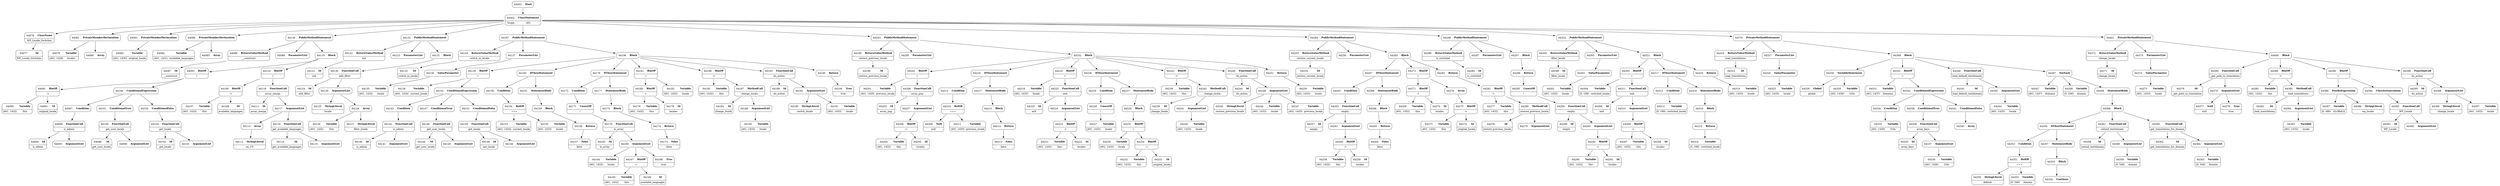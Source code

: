 digraph ast {
node [shape=none];
64077 [label=<<TABLE border='1' cellspacing='0' cellpadding='10' style='rounded' ><TR><TD border='0'>64077</TD><TD border='0'><B>Id</B></TD></TR><HR/><TR><TD border='0' cellpadding='5' colspan='2'>WP_Locale_Switcher</TD></TR></TABLE>>];
64078 [label=<<TABLE border='1' cellspacing='0' cellpadding='10' style='rounded' ><TR><TD border='0'>64078</TD><TD border='0'><B>ClassName</B></TD></TR><HR/><TR><TD border='0' cellpadding='5' colspan='2'>WP_Locale_Switcher</TD></TR></TABLE>>];
64078 -> 64077 [weight=2];
64079 [label=<<TABLE border='1' cellspacing='0' cellpadding='10' style='rounded' ><TR><TD border='0'>64079</TD><TD border='0'><B>Variable</B></TD></TR><HR/><TR><TD border='0' cellpadding='5'>(401, 1429)</TD><TD border='0' cellpadding='5'>locales</TD></TR></TABLE>>];
64080 [label=<<TABLE border='1' cellspacing='0' cellpadding='10' style='rounded' ><TR><TD border='0'>64080</TD><TD border='0'><B>Array</B></TD></TR></TABLE>>];
64081 [label=<<TABLE border='1' cellspacing='0' cellpadding='10' style='rounded' ><TR><TD border='0'>64081</TD><TD border='0'><B>PrivateMemberDeclaration</B></TD></TR></TABLE>>];
64081 -> 64079 [weight=2];
64081 -> 64080 [weight=2];
64082 [label=<<TABLE border='1' cellspacing='0' cellpadding='10' style='rounded' ><TR><TD border='0'>64082</TD><TD border='0'><B>Variable</B></TD></TR><HR/><TR><TD border='0' cellpadding='5'>(401, 1430)</TD><TD border='0' cellpadding='5'>original_locale</TD></TR></TABLE>>];
64083 [label=<<TABLE border='1' cellspacing='0' cellpadding='10' style='rounded' ><TR><TD border='0'>64083</TD><TD border='0'><B>PrivateMemberDeclaration</B></TD></TR></TABLE>>];
64083 -> 64082 [weight=2];
64084 [label=<<TABLE border='1' cellspacing='0' cellpadding='10' style='rounded' ><TR><TD border='0'>64084</TD><TD border='0'><B>Variable</B></TD></TR><HR/><TR><TD border='0' cellpadding='5'>(401, 1431)</TD><TD border='0' cellpadding='5'>available_languages</TD></TR></TABLE>>];
64085 [label=<<TABLE border='1' cellspacing='0' cellpadding='10' style='rounded' ><TR><TD border='0'>64085</TD><TD border='0'><B>Array</B></TD></TR></TABLE>>];
64086 [label=<<TABLE border='1' cellspacing='0' cellpadding='10' style='rounded' ><TR><TD border='0'>64086</TD><TD border='0'><B>PrivateMemberDeclaration</B></TD></TR></TABLE>>];
64086 -> 64084 [weight=2];
64086 -> 64085 [weight=2];
64087 [label=<<TABLE border='1' cellspacing='0' cellpadding='10' style='rounded' ><TR><TD border='0'>64087</TD><TD border='0'><B>Id</B></TD></TR><HR/><TR><TD border='0' cellpadding='5' colspan='2'>__construct</TD></TR></TABLE>>];
64088 [label=<<TABLE border='1' cellspacing='0' cellpadding='10' style='rounded' ><TR><TD border='0'>64088</TD><TD border='0'><B>ReturnValueMethod</B></TD></TR><HR/><TR><TD border='0' cellpadding='5' colspan='2'>__construct</TD></TR></TABLE>>];
64088 -> 64087 [weight=2];
64089 [label=<<TABLE border='1' cellspacing='0' cellpadding='10' style='rounded' ><TR><TD border='0'>64089</TD><TD border='0'><B>ParameterList</B></TD></TR></TABLE>>];
64090 [label=<<TABLE border='1' cellspacing='0' cellpadding='10' style='rounded' ><TR><TD border='0'>64090</TD><TD border='0'><B>Variable</B></TD></TR><HR/><TR><TD border='0' cellpadding='5'>(401, 1432)</TD><TD border='0' cellpadding='5'>this</TD></TR></TABLE>>];
64091 [label=<<TABLE border='1' cellspacing='0' cellpadding='10' style='rounded' ><TR><TD border='0'>64091</TD><TD border='0'><B>Id</B></TD></TR><HR/><TR><TD border='0' cellpadding='5' colspan='2'>original_locale</TD></TR></TABLE>>];
64092 [label=<<TABLE border='1' cellspacing='0' cellpadding='10' style='rounded' ><TR><TD border='0'>64092</TD><TD border='0'><B>BinOP</B></TD></TR><HR/><TR><TD border='0' cellpadding='5' colspan='2'>-&gt;</TD></TR></TABLE>>];
64092 -> 64090 [weight=2];
64092 -> 64091 [weight=2];
64093 [label=<<TABLE border='1' cellspacing='0' cellpadding='10' style='rounded' ><TR><TD border='0'>64093</TD><TD border='0'><B>BinOP</B></TD></TR><HR/><TR><TD border='0' cellpadding='5' colspan='2'>=</TD></TR></TABLE>>];
64093 -> 64092 [weight=2];
64093 -> 64106 [weight=2];
64094 [label=<<TABLE border='1' cellspacing='0' cellpadding='10' style='rounded' ><TR><TD border='0'>64094</TD><TD border='0'><B>Id</B></TD></TR><HR/><TR><TD border='0' cellpadding='5' colspan='2'>is_admin</TD></TR></TABLE>>];
64095 [label=<<TABLE border='1' cellspacing='0' cellpadding='10' style='rounded' ><TR><TD border='0'>64095</TD><TD border='0'><B>ArgumentList</B></TD></TR></TABLE>>];
64096 [label=<<TABLE border='1' cellspacing='0' cellpadding='10' style='rounded' ><TR><TD border='0'>64096</TD><TD border='0'><B>FunctionCall</B></TD></TR><HR/><TR><TD border='0' cellpadding='5' colspan='2'>is_admin</TD></TR></TABLE>>];
64096 -> 64094 [weight=2];
64096 -> 64095 [weight=2];
64097 [label=<<TABLE border='1' cellspacing='0' cellpadding='10' style='rounded' ><TR><TD border='0'>64097</TD><TD border='0'><B>Condition</B></TD></TR></TABLE>>];
64097 -> 64096 [weight=2];
64098 [label=<<TABLE border='1' cellspacing='0' cellpadding='10' style='rounded' ><TR><TD border='0'>64098</TD><TD border='0'><B>Id</B></TD></TR><HR/><TR><TD border='0' cellpadding='5' colspan='2'>get_user_locale</TD></TR></TABLE>>];
64099 [label=<<TABLE border='1' cellspacing='0' cellpadding='10' style='rounded' ><TR><TD border='0'>64099</TD><TD border='0'><B>ArgumentList</B></TD></TR></TABLE>>];
64100 [label=<<TABLE border='1' cellspacing='0' cellpadding='10' style='rounded' ><TR><TD border='0'>64100</TD><TD border='0'><B>FunctionCall</B></TD></TR><HR/><TR><TD border='0' cellpadding='5' colspan='2'>get_user_locale</TD></TR></TABLE>>];
64100 -> 64098 [weight=2];
64100 -> 64099 [weight=2];
64101 [label=<<TABLE border='1' cellspacing='0' cellpadding='10' style='rounded' ><TR><TD border='0'>64101</TD><TD border='0'><B>ConditionalTrue</B></TD></TR></TABLE>>];
64101 -> 64100 [weight=2];
64102 [label=<<TABLE border='1' cellspacing='0' cellpadding='10' style='rounded' ><TR><TD border='0'>64102</TD><TD border='0'><B>Id</B></TD></TR><HR/><TR><TD border='0' cellpadding='5' colspan='2'>get_locale</TD></TR></TABLE>>];
64103 [label=<<TABLE border='1' cellspacing='0' cellpadding='10' style='rounded' ><TR><TD border='0'>64103</TD><TD border='0'><B>ArgumentList</B></TD></TR></TABLE>>];
64104 [label=<<TABLE border='1' cellspacing='0' cellpadding='10' style='rounded' ><TR><TD border='0'>64104</TD><TD border='0'><B>FunctionCall</B></TD></TR><HR/><TR><TD border='0' cellpadding='5' colspan='2'>get_locale</TD></TR></TABLE>>];
64104 -> 64102 [weight=2];
64104 -> 64103 [weight=2];
64105 [label=<<TABLE border='1' cellspacing='0' cellpadding='10' style='rounded' ><TR><TD border='0'>64105</TD><TD border='0'><B>ConditionalFalse</B></TD></TR></TABLE>>];
64105 -> 64104 [weight=2];
64106 [label=<<TABLE border='1' cellspacing='0' cellpadding='10' style='rounded' ><TR><TD border='0'>64106</TD><TD border='0'><B>ConditionalExpression</B></TD></TR></TABLE>>];
64106 -> 64097 [weight=2];
64106 -> 64101 [weight=2];
64106 -> 64105 [weight=2];
64107 [label=<<TABLE border='1' cellspacing='0' cellpadding='10' style='rounded' ><TR><TD border='0'>64107</TD><TD border='0'><B>Variable</B></TD></TR><HR/><TR><TD border='0' cellpadding='5'>(401, 1432)</TD><TD border='0' cellpadding='5'>this</TD></TR></TABLE>>];
64108 [label=<<TABLE border='1' cellspacing='0' cellpadding='10' style='rounded' ><TR><TD border='0'>64108</TD><TD border='0'><B>Id</B></TD></TR><HR/><TR><TD border='0' cellpadding='5' colspan='2'>available_languages</TD></TR></TABLE>>];
64109 [label=<<TABLE border='1' cellspacing='0' cellpadding='10' style='rounded' ><TR><TD border='0'>64109</TD><TD border='0'><B>BinOP</B></TD></TR><HR/><TR><TD border='0' cellpadding='5' colspan='2'>-&gt;</TD></TR></TABLE>>];
64109 -> 64107 [weight=2];
64109 -> 64108 [weight=2];
64110 [label=<<TABLE border='1' cellspacing='0' cellpadding='10' style='rounded' ><TR><TD border='0'>64110</TD><TD border='0'><B>BinOP</B></TD></TR><HR/><TR><TD border='0' cellpadding='5' colspan='2'>=</TD></TR></TABLE>>];
64110 -> 64109 [weight=2];
64110 -> 64118 [weight=2];
64111 [label=<<TABLE border='1' cellspacing='0' cellpadding='10' style='rounded' ><TR><TD border='0'>64111</TD><TD border='0'><B>Id</B></TD></TR><HR/><TR><TD border='0' cellpadding='5' colspan='2'>array_merge</TD></TR></TABLE>>];
64112 [label=<<TABLE border='1' cellspacing='0' cellpadding='10' style='rounded' ><TR><TD border='0'>64112</TD><TD border='0'><B>StringLiteral</B></TD></TR><HR/><TR><TD border='0' cellpadding='5' colspan='2'>en_US</TD></TR></TABLE>>];
64113 [label=<<TABLE border='1' cellspacing='0' cellpadding='10' style='rounded' ><TR><TD border='0'>64113</TD><TD border='0'><B>Array</B></TD></TR></TABLE>>];
64113 -> 64112 [weight=2];
64114 [label=<<TABLE border='1' cellspacing='0' cellpadding='10' style='rounded' ><TR><TD border='0'>64114</TD><TD border='0'><B>Id</B></TD></TR><HR/><TR><TD border='0' cellpadding='5' colspan='2'>get_available_languages</TD></TR></TABLE>>];
64115 [label=<<TABLE border='1' cellspacing='0' cellpadding='10' style='rounded' ><TR><TD border='0'>64115</TD><TD border='0'><B>ArgumentList</B></TD></TR></TABLE>>];
64116 [label=<<TABLE border='1' cellspacing='0' cellpadding='10' style='rounded' ><TR><TD border='0'>64116</TD><TD border='0'><B>FunctionCall</B></TD></TR><HR/><TR><TD border='0' cellpadding='5' colspan='2'>get_available_languages</TD></TR></TABLE>>];
64116 -> 64114 [weight=2];
64116 -> 64115 [weight=2];
64117 [label=<<TABLE border='1' cellspacing='0' cellpadding='10' style='rounded' ><TR><TD border='0'>64117</TD><TD border='0'><B>ArgumentList</B></TD></TR></TABLE>>];
64117 -> 64113 [weight=2];
64117 -> 64116 [weight=2];
64118 [label=<<TABLE border='1' cellspacing='0' cellpadding='10' style='rounded' ><TR><TD border='0'>64118</TD><TD border='0'><B>FunctionCall</B></TD></TR><HR/><TR><TD border='0' cellpadding='5' colspan='2'>array_merge</TD></TR></TABLE>>];
64118 -> 64111 [weight=2];
64118 -> 64117 [weight=2];
64119 [label=<<TABLE border='1' cellspacing='0' cellpadding='10' style='rounded' ><TR><TD border='0'>64119</TD><TD border='0'><B>Block</B></TD></TR></TABLE>>];
64119 -> 64093 [weight=2];
64119 -> 64110 [weight=2];
64120 [label=<<TABLE border='1' cellspacing='0' cellpadding='10' style='rounded' ><TR><TD border='0'>64120</TD><TD border='0'><B>PublicMethodStatement</B></TD></TR></TABLE>>];
64120 -> 64088 [weight=2];
64120 -> 64089 [weight=2];
64120 -> 64119 [weight=2];
64121 [label=<<TABLE border='1' cellspacing='0' cellpadding='10' style='rounded' ><TR><TD border='0'>64121</TD><TD border='0'><B>Id</B></TD></TR><HR/><TR><TD border='0' cellpadding='5' colspan='2'>init</TD></TR></TABLE>>];
64122 [label=<<TABLE border='1' cellspacing='0' cellpadding='10' style='rounded' ><TR><TD border='0'>64122</TD><TD border='0'><B>ReturnValueMethod</B></TD></TR><HR/><TR><TD border='0' cellpadding='5' colspan='2'>init</TD></TR></TABLE>>];
64122 -> 64121 [weight=2];
64123 [label=<<TABLE border='1' cellspacing='0' cellpadding='10' style='rounded' ><TR><TD border='0'>64123</TD><TD border='0'><B>ParameterList</B></TD></TR></TABLE>>];
64124 [label=<<TABLE border='1' cellspacing='0' cellpadding='10' style='rounded' ><TR><TD border='0'>64124</TD><TD border='0'><B>Id</B></TD></TR><HR/><TR><TD border='0' cellpadding='5' colspan='2'>add_filter</TD></TR></TABLE>>];
64125 [label=<<TABLE border='1' cellspacing='0' cellpadding='10' style='rounded' ><TR><TD border='0'>64125</TD><TD border='0'><B>StringLiteral</B></TD></TR><HR/><TR><TD border='0' cellpadding='5' colspan='2'>locale</TD></TR></TABLE>>];
64126 [label=<<TABLE border='1' cellspacing='0' cellpadding='10' style='rounded' ><TR><TD border='0'>64126</TD><TD border='0'><B>Variable</B></TD></TR><HR/><TR><TD border='0' cellpadding='5'>(401, 1432)</TD><TD border='0' cellpadding='5'>this</TD></TR></TABLE>>];
64127 [label=<<TABLE border='1' cellspacing='0' cellpadding='10' style='rounded' ><TR><TD border='0'>64127</TD><TD border='0'><B>StringLiteral</B></TD></TR><HR/><TR><TD border='0' cellpadding='5' colspan='2'>filter_locale</TD></TR></TABLE>>];
64128 [label=<<TABLE border='1' cellspacing='0' cellpadding='10' style='rounded' ><TR><TD border='0'>64128</TD><TD border='0'><B>Array</B></TD></TR></TABLE>>];
64128 -> 64126 [weight=2];
64128 -> 64127 [weight=2];
64129 [label=<<TABLE border='1' cellspacing='0' cellpadding='10' style='rounded' ><TR><TD border='0'>64129</TD><TD border='0'><B>ArgumentList</B></TD></TR></TABLE>>];
64129 -> 64125 [weight=2];
64129 -> 64128 [weight=2];
64130 [label=<<TABLE border='1' cellspacing='0' cellpadding='10' style='rounded' ><TR><TD border='0'>64130</TD><TD border='0'><B>FunctionCall</B></TD></TR><HR/><TR><TD border='0' cellpadding='5' colspan='2'>add_filter</TD></TR></TABLE>>];
64130 -> 64124 [weight=2];
64130 -> 64129 [weight=2];
64131 [label=<<TABLE border='1' cellspacing='0' cellpadding='10' style='rounded' ><TR><TD border='0'>64131</TD><TD border='0'><B>Block</B></TD></TR></TABLE>>];
64131 -> 64130 [weight=2];
64132 [label=<<TABLE border='1' cellspacing='0' cellpadding='10' style='rounded' ><TR><TD border='0'>64132</TD><TD border='0'><B>PublicMethodStatement</B></TD></TR></TABLE>>];
64132 -> 64122 [weight=2];
64132 -> 64123 [weight=2];
64132 -> 64131 [weight=2];
64133 [label=<<TABLE border='1' cellspacing='0' cellpadding='10' style='rounded' ><TR><TD border='0'>64133</TD><TD border='0'><B>Id</B></TD></TR><HR/><TR><TD border='0' cellpadding='5' colspan='2'>switch_to_locale</TD></TR></TABLE>>];
64134 [label=<<TABLE border='1' cellspacing='0' cellpadding='10' style='rounded' ><TR><TD border='0'>64134</TD><TD border='0'><B>ReturnValueMethod</B></TD></TR><HR/><TR><TD border='0' cellpadding='5' colspan='2'>switch_to_locale</TD></TR></TABLE>>];
64134 -> 64133 [weight=2];
64135 [label=<<TABLE border='1' cellspacing='0' cellpadding='10' style='rounded' ><TR><TD border='0'>64135</TD><TD border='0'><B>Variable</B></TD></TR><HR/><TR><TD border='0' cellpadding='5'>(401, 1433)</TD><TD border='0' cellpadding='5'>locale</TD></TR></TABLE>>];
64136 [label=<<TABLE border='1' cellspacing='0' cellpadding='10' style='rounded' ><TR><TD border='0'>64136</TD><TD border='0'><B>ValueParameter</B></TD></TR></TABLE>>];
64136 -> 64135 [weight=2];
64137 [label=<<TABLE border='1' cellspacing='0' cellpadding='10' style='rounded' ><TR><TD border='0'>64137</TD><TD border='0'><B>ParameterList</B></TD></TR></TABLE>>];
64137 -> 64136 [weight=2];
64138 [label=<<TABLE border='1' cellspacing='0' cellpadding='10' style='rounded' ><TR><TD border='0'>64138</TD><TD border='0'><B>Variable</B></TD></TR><HR/><TR><TD border='0' cellpadding='5'>(401, 1434)</TD><TD border='0' cellpadding='5'>current_locale</TD></TR></TABLE>>];
64139 [label=<<TABLE border='1' cellspacing='0' cellpadding='10' style='rounded' ><TR><TD border='0'>64139</TD><TD border='0'><B>BinOP</B></TD></TR><HR/><TR><TD border='0' cellpadding='5' colspan='2'>=</TD></TR></TABLE>>];
64139 -> 64138 [weight=2];
64139 -> 64152 [weight=2];
64140 [label=<<TABLE border='1' cellspacing='0' cellpadding='10' style='rounded' ><TR><TD border='0'>64140</TD><TD border='0'><B>Id</B></TD></TR><HR/><TR><TD border='0' cellpadding='5' colspan='2'>is_admin</TD></TR></TABLE>>];
64141 [label=<<TABLE border='1' cellspacing='0' cellpadding='10' style='rounded' ><TR><TD border='0'>64141</TD><TD border='0'><B>ArgumentList</B></TD></TR></TABLE>>];
64142 [label=<<TABLE border='1' cellspacing='0' cellpadding='10' style='rounded' ><TR><TD border='0'>64142</TD><TD border='0'><B>FunctionCall</B></TD></TR><HR/><TR><TD border='0' cellpadding='5' colspan='2'>is_admin</TD></TR></TABLE>>];
64142 -> 64140 [weight=2];
64142 -> 64141 [weight=2];
64143 [label=<<TABLE border='1' cellspacing='0' cellpadding='10' style='rounded' ><TR><TD border='0'>64143</TD><TD border='0'><B>Condition</B></TD></TR></TABLE>>];
64143 -> 64142 [weight=2];
64144 [label=<<TABLE border='1' cellspacing='0' cellpadding='10' style='rounded' ><TR><TD border='0'>64144</TD><TD border='0'><B>Id</B></TD></TR><HR/><TR><TD border='0' cellpadding='5' colspan='2'>get_user_locale</TD></TR></TABLE>>];
64145 [label=<<TABLE border='1' cellspacing='0' cellpadding='10' style='rounded' ><TR><TD border='0'>64145</TD><TD border='0'><B>ArgumentList</B></TD></TR></TABLE>>];
64146 [label=<<TABLE border='1' cellspacing='0' cellpadding='10' style='rounded' ><TR><TD border='0'>64146</TD><TD border='0'><B>FunctionCall</B></TD></TR><HR/><TR><TD border='0' cellpadding='5' colspan='2'>get_user_locale</TD></TR></TABLE>>];
64146 -> 64144 [weight=2];
64146 -> 64145 [weight=2];
64147 [label=<<TABLE border='1' cellspacing='0' cellpadding='10' style='rounded' ><TR><TD border='0'>64147</TD><TD border='0'><B>ConditionalTrue</B></TD></TR></TABLE>>];
64147 -> 64146 [weight=2];
64148 [label=<<TABLE border='1' cellspacing='0' cellpadding='10' style='rounded' ><TR><TD border='0'>64148</TD><TD border='0'><B>Id</B></TD></TR><HR/><TR><TD border='0' cellpadding='5' colspan='2'>get_locale</TD></TR></TABLE>>];
64149 [label=<<TABLE border='1' cellspacing='0' cellpadding='10' style='rounded' ><TR><TD border='0'>64149</TD><TD border='0'><B>ArgumentList</B></TD></TR></TABLE>>];
64150 [label=<<TABLE border='1' cellspacing='0' cellpadding='10' style='rounded' ><TR><TD border='0'>64150</TD><TD border='0'><B>FunctionCall</B></TD></TR><HR/><TR><TD border='0' cellpadding='5' colspan='2'>get_locale</TD></TR></TABLE>>];
64150 -> 64148 [weight=2];
64150 -> 64149 [weight=2];
64151 [label=<<TABLE border='1' cellspacing='0' cellpadding='10' style='rounded' ><TR><TD border='0'>64151</TD><TD border='0'><B>ConditionalFalse</B></TD></TR></TABLE>>];
64151 -> 64150 [weight=2];
64152 [label=<<TABLE border='1' cellspacing='0' cellpadding='10' style='rounded' ><TR><TD border='0'>64152</TD><TD border='0'><B>ConditionalExpression</B></TD></TR></TABLE>>];
64152 -> 64143 [weight=2];
64152 -> 64147 [weight=2];
64152 -> 64151 [weight=2];
64153 [label=<<TABLE border='1' cellspacing='0' cellpadding='10' style='rounded' ><TR><TD border='0'>64153</TD><TD border='0'><B>Variable</B></TD></TR><HR/><TR><TD border='0' cellpadding='5'>(401, 1434)</TD><TD border='0' cellpadding='5'>current_locale</TD></TR></TABLE>>];
64154 [label=<<TABLE border='1' cellspacing='0' cellpadding='10' style='rounded' ><TR><TD border='0'>64154</TD><TD border='0'><B>RelOP</B></TD></TR><HR/><TR><TD border='0' cellpadding='5' colspan='2'>===</TD></TR></TABLE>>];
64154 -> 64153 [weight=2];
64154 -> 64155 [weight=2];
64155 [label=<<TABLE border='1' cellspacing='0' cellpadding='10' style='rounded' ><TR><TD border='0'>64155</TD><TD border='0'><B>Variable</B></TD></TR><HR/><TR><TD border='0' cellpadding='5'>(401, 1433)</TD><TD border='0' cellpadding='5'>locale</TD></TR></TABLE>>];
64156 [label=<<TABLE border='1' cellspacing='0' cellpadding='10' style='rounded' ><TR><TD border='0'>64156</TD><TD border='0'><B>Condition</B></TD></TR></TABLE>>];
64156 -> 64154 [weight=2];
64157 [label=<<TABLE border='1' cellspacing='0' cellpadding='10' style='rounded' ><TR><TD border='0'>64157</TD><TD border='0'><B>False</B></TD></TR><HR/><TR><TD border='0' cellpadding='5' colspan='2'>false</TD></TR></TABLE>>];
64158 [label=<<TABLE border='1' cellspacing='0' cellpadding='10' style='rounded' ><TR><TD border='0'>64158</TD><TD border='0'><B>Return</B></TD></TR></TABLE>>];
64158 -> 64157 [weight=2];
64159 [label=<<TABLE border='1' cellspacing='0' cellpadding='10' style='rounded' ><TR><TD border='0'>64159</TD><TD border='0'><B>Block</B></TD></TR></TABLE>>];
64159 -> 64158 [weight=2];
64160 [label=<<TABLE border='1' cellspacing='0' cellpadding='10' style='rounded' ><TR><TD border='0'>64160</TD><TD border='0'><B>IfThenStatement</B></TD></TR></TABLE>>];
64160 -> 64156 [weight=2];
64160 -> 64161 [weight=2];
64161 [label=<<TABLE border='1' cellspacing='0' cellpadding='10' style='rounded' ><TR><TD border='0'>64161</TD><TD border='0'><B>StatementBody</B></TD></TR></TABLE>>];
64161 -> 64159 [weight=2];
64163 [label=<<TABLE border='1' cellspacing='0' cellpadding='10' style='rounded' ><TR><TD border='0'>64163</TD><TD border='0'><B>Id</B></TD></TR><HR/><TR><TD border='0' cellpadding='5' colspan='2'>in_array</TD></TR></TABLE>>];
64164 [label=<<TABLE border='1' cellspacing='0' cellpadding='10' style='rounded' ><TR><TD border='0'>64164</TD><TD border='0'><B>Variable</B></TD></TR><HR/><TR><TD border='0' cellpadding='5'>(401, 1433)</TD><TD border='0' cellpadding='5'>locale</TD></TR></TABLE>>];
64165 [label=<<TABLE border='1' cellspacing='0' cellpadding='10' style='rounded' ><TR><TD border='0'>64165</TD><TD border='0'><B>Variable</B></TD></TR><HR/><TR><TD border='0' cellpadding='5'>(401, 1432)</TD><TD border='0' cellpadding='5'>this</TD></TR></TABLE>>];
64166 [label=<<TABLE border='1' cellspacing='0' cellpadding='10' style='rounded' ><TR><TD border='0'>64166</TD><TD border='0'><B>Id</B></TD></TR><HR/><TR><TD border='0' cellpadding='5' colspan='2'>available_languages</TD></TR></TABLE>>];
64167 [label=<<TABLE border='1' cellspacing='0' cellpadding='10' style='rounded' ><TR><TD border='0'>64167</TD><TD border='0'><B>BinOP</B></TD></TR><HR/><TR><TD border='0' cellpadding='5' colspan='2'>-&gt;</TD></TR></TABLE>>];
64167 -> 64165 [weight=2];
64167 -> 64166 [weight=2];
64168 [label=<<TABLE border='1' cellspacing='0' cellpadding='10' style='rounded' ><TR><TD border='0'>64168</TD><TD border='0'><B>True</B></TD></TR><HR/><TR><TD border='0' cellpadding='5' colspan='2'>true</TD></TR></TABLE>>];
64169 [label=<<TABLE border='1' cellspacing='0' cellpadding='10' style='rounded' ><TR><TD border='0'>64169</TD><TD border='0'><B>ArgumentList</B></TD></TR></TABLE>>];
64169 -> 64164 [weight=2];
64169 -> 64167 [weight=2];
64169 -> 64168 [weight=2];
64170 [label=<<TABLE border='1' cellspacing='0' cellpadding='10' style='rounded' ><TR><TD border='0'>64170</TD><TD border='0'><B>FunctionCall</B></TD></TR><HR/><TR><TD border='0' cellpadding='5' colspan='2'>in_array</TD></TR></TABLE>>];
64170 -> 64163 [weight=2];
64170 -> 64169 [weight=2];
64171 [label=<<TABLE border='1' cellspacing='0' cellpadding='10' style='rounded' ><TR><TD border='0'>64171</TD><TD border='0'><B>UnaryOP</B></TD></TR><HR/><TR><TD border='0' cellpadding='5' colspan='2'>!</TD></TR></TABLE>>];
64171 -> 64170 [weight=2];
64172 [label=<<TABLE border='1' cellspacing='0' cellpadding='10' style='rounded' ><TR><TD border='0'>64172</TD><TD border='0'><B>Condition</B></TD></TR></TABLE>>];
64172 -> 64171 [weight=2];
64173 [label=<<TABLE border='1' cellspacing='0' cellpadding='10' style='rounded' ><TR><TD border='0'>64173</TD><TD border='0'><B>False</B></TD></TR><HR/><TR><TD border='0' cellpadding='5' colspan='2'>false</TD></TR></TABLE>>];
64174 [label=<<TABLE border='1' cellspacing='0' cellpadding='10' style='rounded' ><TR><TD border='0'>64174</TD><TD border='0'><B>Return</B></TD></TR></TABLE>>];
64174 -> 64173 [weight=2];
64175 [label=<<TABLE border='1' cellspacing='0' cellpadding='10' style='rounded' ><TR><TD border='0'>64175</TD><TD border='0'><B>Block</B></TD></TR></TABLE>>];
64175 -> 64174 [weight=2];
64176 [label=<<TABLE border='1' cellspacing='0' cellpadding='10' style='rounded' ><TR><TD border='0'>64176</TD><TD border='0'><B>IfThenStatement</B></TD></TR></TABLE>>];
64176 -> 64172 [weight=2];
64176 -> 64177 [weight=2];
64177 [label=<<TABLE border='1' cellspacing='0' cellpadding='10' style='rounded' ><TR><TD border='0'>64177</TD><TD border='0'><B>StatementBody</B></TD></TR></TABLE>>];
64177 -> 64175 [weight=2];
64178 [label=<<TABLE border='1' cellspacing='0' cellpadding='10' style='rounded' ><TR><TD border='0'>64178</TD><TD border='0'><B>Variable</B></TD></TR><HR/><TR><TD border='0' cellpadding='5'>(401, 1432)</TD><TD border='0' cellpadding='5'>this</TD></TR></TABLE>>];
64179 [label=<<TABLE border='1' cellspacing='0' cellpadding='10' style='rounded' ><TR><TD border='0'>64179</TD><TD border='0'><B>Id</B></TD></TR><HR/><TR><TD border='0' cellpadding='5' colspan='2'>locales</TD></TR></TABLE>>];
64180 [label=<<TABLE border='1' cellspacing='0' cellpadding='10' style='rounded' ><TR><TD border='0'>64180</TD><TD border='0'><B>BinOP</B></TD></TR><HR/><TR><TD border='0' cellpadding='5' colspan='2'>-&gt;</TD></TR></TABLE>>];
64180 -> 64178 [weight=2];
64180 -> 64179 [weight=2];
64181 [label=<<TABLE border='1' cellspacing='0' cellpadding='10' style='rounded' ><TR><TD border='0'>64181</TD><TD border='0'><B>BinOP</B></TD></TR><HR/><TR><TD border='0' cellpadding='5' colspan='2'>=</TD></TR></TABLE>>];
64181 -> 64180 [weight=2];
64181 -> 64182 [weight=2];
64182 [label=<<TABLE border='1' cellspacing='0' cellpadding='10' style='rounded' ><TR><TD border='0'>64182</TD><TD border='0'><B>Variable</B></TD></TR><HR/><TR><TD border='0' cellpadding='5'>(401, 1433)</TD><TD border='0' cellpadding='5'>locale</TD></TR></TABLE>>];
64183 [label=<<TABLE border='1' cellspacing='0' cellpadding='10' style='rounded' ><TR><TD border='0'>64183</TD><TD border='0'><B>Variable</B></TD></TR><HR/><TR><TD border='0' cellpadding='5'>(401, 1432)</TD><TD border='0' cellpadding='5'>this</TD></TR></TABLE>>];
64184 [label=<<TABLE border='1' cellspacing='0' cellpadding='10' style='rounded' ><TR><TD border='0'>64184</TD><TD border='0'><B>Id</B></TD></TR><HR/><TR><TD border='0' cellpadding='5' colspan='2'>change_locale</TD></TR></TABLE>>];
64185 [label=<<TABLE border='1' cellspacing='0' cellpadding='10' style='rounded' ><TR><TD border='0'>64185</TD><TD border='0'><B>Variable</B></TD></TR><HR/><TR><TD border='0' cellpadding='5'>(401, 1433)</TD><TD border='0' cellpadding='5'>locale</TD></TR></TABLE>>];
64186 [label=<<TABLE border='1' cellspacing='0' cellpadding='10' style='rounded' ><TR><TD border='0'>64186</TD><TD border='0'><B>ArgumentList</B></TD></TR></TABLE>>];
64186 -> 64185 [weight=2];
64187 [label=<<TABLE border='1' cellspacing='0' cellpadding='10' style='rounded' ><TR><TD border='0'>64187</TD><TD border='0'><B>MethodCall</B></TD></TR><HR/><TR><TD border='0' cellpadding='5' colspan='2'>change_locale</TD></TR></TABLE>>];
64187 -> 64184 [weight=2];
64187 -> 64186 [weight=2];
64188 [label=<<TABLE border='1' cellspacing='0' cellpadding='10' style='rounded' ><TR><TD border='0'>64188</TD><TD border='0'><B>BinOP</B></TD></TR><HR/><TR><TD border='0' cellpadding='5' colspan='2'>-&gt;</TD></TR></TABLE>>];
64188 -> 64183 [weight=2];
64188 -> 64187 [weight=2];
64189 [label=<<TABLE border='1' cellspacing='0' cellpadding='10' style='rounded' ><TR><TD border='0'>64189</TD><TD border='0'><B>Id</B></TD></TR><HR/><TR><TD border='0' cellpadding='5' colspan='2'>do_action</TD></TR></TABLE>>];
64190 [label=<<TABLE border='1' cellspacing='0' cellpadding='10' style='rounded' ><TR><TD border='0'>64190</TD><TD border='0'><B>StringLiteral</B></TD></TR><HR/><TR><TD border='0' cellpadding='5' colspan='2'>switch_locale</TD></TR></TABLE>>];
64191 [label=<<TABLE border='1' cellspacing='0' cellpadding='10' style='rounded' ><TR><TD border='0'>64191</TD><TD border='0'><B>Variable</B></TD></TR><HR/><TR><TD border='0' cellpadding='5'>(401, 1433)</TD><TD border='0' cellpadding='5'>locale</TD></TR></TABLE>>];
64192 [label=<<TABLE border='1' cellspacing='0' cellpadding='10' style='rounded' ><TR><TD border='0'>64192</TD><TD border='0'><B>ArgumentList</B></TD></TR></TABLE>>];
64192 -> 64190 [weight=2];
64192 -> 64191 [weight=2];
64193 [label=<<TABLE border='1' cellspacing='0' cellpadding='10' style='rounded' ><TR><TD border='0'>64193</TD><TD border='0'><B>FunctionCall</B></TD></TR><HR/><TR><TD border='0' cellpadding='5' colspan='2'>do_action</TD></TR></TABLE>>];
64193 -> 64189 [weight=2];
64193 -> 64192 [weight=2];
64194 [label=<<TABLE border='1' cellspacing='0' cellpadding='10' style='rounded' ><TR><TD border='0'>64194</TD><TD border='0'><B>True</B></TD></TR><HR/><TR><TD border='0' cellpadding='5' colspan='2'>true</TD></TR></TABLE>>];
64195 [label=<<TABLE border='1' cellspacing='0' cellpadding='10' style='rounded' ><TR><TD border='0'>64195</TD><TD border='0'><B>Return</B></TD></TR></TABLE>>];
64195 -> 64194 [weight=2];
64196 [label=<<TABLE border='1' cellspacing='0' cellpadding='10' style='rounded' ><TR><TD border='0'>64196</TD><TD border='0'><B>Block</B></TD></TR></TABLE>>];
64196 -> 64139 [weight=2];
64196 -> 64160 [weight=2];
64196 -> 64176 [weight=2];
64196 -> 64181 [weight=2];
64196 -> 64188 [weight=2];
64196 -> 64193 [weight=2];
64196 -> 64195 [weight=2];
64197 [label=<<TABLE border='1' cellspacing='0' cellpadding='10' style='rounded' ><TR><TD border='0'>64197</TD><TD border='0'><B>PublicMethodStatement</B></TD></TR></TABLE>>];
64197 -> 64134 [weight=2];
64197 -> 64137 [weight=2];
64197 -> 64196 [weight=2];
64198 [label=<<TABLE border='1' cellspacing='0' cellpadding='10' style='rounded' ><TR><TD border='0'>64198</TD><TD border='0'><B>Id</B></TD></TR><HR/><TR><TD border='0' cellpadding='5' colspan='2'>restore_previous_locale</TD></TR></TABLE>>];
64199 [label=<<TABLE border='1' cellspacing='0' cellpadding='10' style='rounded' ><TR><TD border='0'>64199</TD><TD border='0'><B>ReturnValueMethod</B></TD></TR><HR/><TR><TD border='0' cellpadding='5' colspan='2'>restore_previous_locale</TD></TR></TABLE>>];
64199 -> 64198 [weight=2];
64200 [label=<<TABLE border='1' cellspacing='0' cellpadding='10' style='rounded' ><TR><TD border='0'>64200</TD><TD border='0'><B>ParameterList</B></TD></TR></TABLE>>];
64201 [label=<<TABLE border='1' cellspacing='0' cellpadding='10' style='rounded' ><TR><TD border='0'>64201</TD><TD border='0'><B>Variable</B></TD></TR><HR/><TR><TD border='0' cellpadding='5'>(401, 1435)</TD><TD border='0' cellpadding='5'>previous_locale</TD></TR></TABLE>>];
64202 [label=<<TABLE border='1' cellspacing='0' cellpadding='10' style='rounded' ><TR><TD border='0'>64202</TD><TD border='0'><B>BinOP</B></TD></TR><HR/><TR><TD border='0' cellpadding='5' colspan='2'>=</TD></TR></TABLE>>];
64202 -> 64201 [weight=2];
64202 -> 64208 [weight=2];
64203 [label=<<TABLE border='1' cellspacing='0' cellpadding='10' style='rounded' ><TR><TD border='0'>64203</TD><TD border='0'><B>Id</B></TD></TR><HR/><TR><TD border='0' cellpadding='5' colspan='2'>array_pop</TD></TR></TABLE>>];
64204 [label=<<TABLE border='1' cellspacing='0' cellpadding='10' style='rounded' ><TR><TD border='0'>64204</TD><TD border='0'><B>Variable</B></TD></TR><HR/><TR><TD border='0' cellpadding='5'>(401, 1432)</TD><TD border='0' cellpadding='5'>this</TD></TR></TABLE>>];
64205 [label=<<TABLE border='1' cellspacing='0' cellpadding='10' style='rounded' ><TR><TD border='0'>64205</TD><TD border='0'><B>Id</B></TD></TR><HR/><TR><TD border='0' cellpadding='5' colspan='2'>locales</TD></TR></TABLE>>];
64206 [label=<<TABLE border='1' cellspacing='0' cellpadding='10' style='rounded' ><TR><TD border='0'>64206</TD><TD border='0'><B>BinOP</B></TD></TR><HR/><TR><TD border='0' cellpadding='5' colspan='2'>-&gt;</TD></TR></TABLE>>];
64206 -> 64204 [weight=2];
64206 -> 64205 [weight=2];
64207 [label=<<TABLE border='1' cellspacing='0' cellpadding='10' style='rounded' ><TR><TD border='0'>64207</TD><TD border='0'><B>ArgumentList</B></TD></TR></TABLE>>];
64207 -> 64206 [weight=2];
64208 [label=<<TABLE border='1' cellspacing='0' cellpadding='10' style='rounded' ><TR><TD border='0'>64208</TD><TD border='0'><B>FunctionCall</B></TD></TR><HR/><TR><TD border='0' cellpadding='5' colspan='2'>array_pop</TD></TR></TABLE>>];
64208 -> 64203 [weight=2];
64208 -> 64207 [weight=2];
64209 [label=<<TABLE border='1' cellspacing='0' cellpadding='10' style='rounded' ><TR><TD border='0'>64209</TD><TD border='0'><B>Null</B></TD></TR><HR/><TR><TD border='0' cellpadding='5' colspan='2'>null</TD></TR></TABLE>>];
64210 [label=<<TABLE border='1' cellspacing='0' cellpadding='10' style='rounded' ><TR><TD border='0'>64210</TD><TD border='0'><B>RelOP</B></TD></TR><HR/><TR><TD border='0' cellpadding='5' colspan='2'>===</TD></TR></TABLE>>];
64210 -> 64209 [weight=2];
64210 -> 64211 [weight=2];
64211 [label=<<TABLE border='1' cellspacing='0' cellpadding='10' style='rounded' ><TR><TD border='0'>64211</TD><TD border='0'><B>Variable</B></TD></TR><HR/><TR><TD border='0' cellpadding='5'>(401, 1435)</TD><TD border='0' cellpadding='5'>previous_locale</TD></TR></TABLE>>];
64212 [label=<<TABLE border='1' cellspacing='0' cellpadding='10' style='rounded' ><TR><TD border='0'>64212</TD><TD border='0'><B>Condition</B></TD></TR></TABLE>>];
64212 -> 64210 [weight=2];
64213 [label=<<TABLE border='1' cellspacing='0' cellpadding='10' style='rounded' ><TR><TD border='0'>64213</TD><TD border='0'><B>False</B></TD></TR><HR/><TR><TD border='0' cellpadding='5' colspan='2'>false</TD></TR></TABLE>>];
64214 [label=<<TABLE border='1' cellspacing='0' cellpadding='10' style='rounded' ><TR><TD border='0'>64214</TD><TD border='0'><B>Return</B></TD></TR></TABLE>>];
64214 -> 64213 [weight=2];
64215 [label=<<TABLE border='1' cellspacing='0' cellpadding='10' style='rounded' ><TR><TD border='0'>64215</TD><TD border='0'><B>Block</B></TD></TR></TABLE>>];
64215 -> 64214 [weight=2];
64216 [label=<<TABLE border='1' cellspacing='0' cellpadding='10' style='rounded' ><TR><TD border='0'>64216</TD><TD border='0'><B>IfThenStatement</B></TD></TR></TABLE>>];
64216 -> 64212 [weight=2];
64216 -> 64217 [weight=2];
64217 [label=<<TABLE border='1' cellspacing='0' cellpadding='10' style='rounded' ><TR><TD border='0'>64217</TD><TD border='0'><B>StatementBody</B></TD></TR></TABLE>>];
64217 -> 64215 [weight=2];
64218 [label=<<TABLE border='1' cellspacing='0' cellpadding='10' style='rounded' ><TR><TD border='0'>64218</TD><TD border='0'><B>Variable</B></TD></TR><HR/><TR><TD border='0' cellpadding='5'>(401, 1433)</TD><TD border='0' cellpadding='5'>locale</TD></TR></TABLE>>];
64219 [label=<<TABLE border='1' cellspacing='0' cellpadding='10' style='rounded' ><TR><TD border='0'>64219</TD><TD border='0'><B>BinOP</B></TD></TR><HR/><TR><TD border='0' cellpadding='5' colspan='2'>=</TD></TR></TABLE>>];
64219 -> 64218 [weight=2];
64219 -> 64225 [weight=2];
64220 [label=<<TABLE border='1' cellspacing='0' cellpadding='10' style='rounded' ><TR><TD border='0'>64220</TD><TD border='0'><B>Id</B></TD></TR><HR/><TR><TD border='0' cellpadding='5' colspan='2'>end</TD></TR></TABLE>>];
64221 [label=<<TABLE border='1' cellspacing='0' cellpadding='10' style='rounded' ><TR><TD border='0'>64221</TD><TD border='0'><B>Variable</B></TD></TR><HR/><TR><TD border='0' cellpadding='5'>(401, 1432)</TD><TD border='0' cellpadding='5'>this</TD></TR></TABLE>>];
64222 [label=<<TABLE border='1' cellspacing='0' cellpadding='10' style='rounded' ><TR><TD border='0'>64222</TD><TD border='0'><B>Id</B></TD></TR><HR/><TR><TD border='0' cellpadding='5' colspan='2'>locales</TD></TR></TABLE>>];
64223 [label=<<TABLE border='1' cellspacing='0' cellpadding='10' style='rounded' ><TR><TD border='0'>64223</TD><TD border='0'><B>BinOP</B></TD></TR><HR/><TR><TD border='0' cellpadding='5' colspan='2'>-&gt;</TD></TR></TABLE>>];
64223 -> 64221 [weight=2];
64223 -> 64222 [weight=2];
64224 [label=<<TABLE border='1' cellspacing='0' cellpadding='10' style='rounded' ><TR><TD border='0'>64224</TD><TD border='0'><B>ArgumentList</B></TD></TR></TABLE>>];
64224 -> 64223 [weight=2];
64225 [label=<<TABLE border='1' cellspacing='0' cellpadding='10' style='rounded' ><TR><TD border='0'>64225</TD><TD border='0'><B>FunctionCall</B></TD></TR><HR/><TR><TD border='0' cellpadding='5' colspan='2'>end</TD></TR></TABLE>>];
64225 -> 64220 [weight=2];
64225 -> 64224 [weight=2];
64227 [label=<<TABLE border='1' cellspacing='0' cellpadding='10' style='rounded' ><TR><TD border='0'>64227</TD><TD border='0'><B>Variable</B></TD></TR><HR/><TR><TD border='0' cellpadding='5'>(401, 1433)</TD><TD border='0' cellpadding='5'>locale</TD></TR></TABLE>>];
64228 [label=<<TABLE border='1' cellspacing='0' cellpadding='10' style='rounded' ><TR><TD border='0'>64228</TD><TD border='0'><B>UnaryOP</B></TD></TR><HR/><TR><TD border='0' cellpadding='5' colspan='2'>!</TD></TR></TABLE>>];
64228 -> 64227 [weight=2];
64229 [label=<<TABLE border='1' cellspacing='0' cellpadding='10' style='rounded' ><TR><TD border='0'>64229</TD><TD border='0'><B>Condition</B></TD></TR></TABLE>>];
64229 -> 64228 [weight=2];
64230 [label=<<TABLE border='1' cellspacing='0' cellpadding='10' style='rounded' ><TR><TD border='0'>64230</TD><TD border='0'><B>Variable</B></TD></TR><HR/><TR><TD border='0' cellpadding='5'>(401, 1433)</TD><TD border='0' cellpadding='5'>locale</TD></TR></TABLE>>];
64231 [label=<<TABLE border='1' cellspacing='0' cellpadding='10' style='rounded' ><TR><TD border='0'>64231</TD><TD border='0'><B>BinOP</B></TD></TR><HR/><TR><TD border='0' cellpadding='5' colspan='2'>=</TD></TR></TABLE>>];
64231 -> 64230 [weight=2];
64231 -> 64234 [weight=2];
64232 [label=<<TABLE border='1' cellspacing='0' cellpadding='10' style='rounded' ><TR><TD border='0'>64232</TD><TD border='0'><B>Variable</B></TD></TR><HR/><TR><TD border='0' cellpadding='5'>(401, 1432)</TD><TD border='0' cellpadding='5'>this</TD></TR></TABLE>>];
64233 [label=<<TABLE border='1' cellspacing='0' cellpadding='10' style='rounded' ><TR><TD border='0'>64233</TD><TD border='0'><B>Id</B></TD></TR><HR/><TR><TD border='0' cellpadding='5' colspan='2'>original_locale</TD></TR></TABLE>>];
64234 [label=<<TABLE border='1' cellspacing='0' cellpadding='10' style='rounded' ><TR><TD border='0'>64234</TD><TD border='0'><B>BinOP</B></TD></TR><HR/><TR><TD border='0' cellpadding='5' colspan='2'>-&gt;</TD></TR></TABLE>>];
64234 -> 64232 [weight=2];
64234 -> 64233 [weight=2];
64235 [label=<<TABLE border='1' cellspacing='0' cellpadding='10' style='rounded' ><TR><TD border='0'>64235</TD><TD border='0'><B>Block</B></TD></TR></TABLE>>];
64235 -> 64231 [weight=2];
64236 [label=<<TABLE border='1' cellspacing='0' cellpadding='10' style='rounded' ><TR><TD border='0'>64236</TD><TD border='0'><B>IfThenStatement</B></TD></TR></TABLE>>];
64236 -> 64229 [weight=2];
64236 -> 64237 [weight=2];
64237 [label=<<TABLE border='1' cellspacing='0' cellpadding='10' style='rounded' ><TR><TD border='0'>64237</TD><TD border='0'><B>StatementBody</B></TD></TR></TABLE>>];
64237 -> 64235 [weight=2];
64238 [label=<<TABLE border='1' cellspacing='0' cellpadding='10' style='rounded' ><TR><TD border='0'>64238</TD><TD border='0'><B>Variable</B></TD></TR><HR/><TR><TD border='0' cellpadding='5'>(401, 1432)</TD><TD border='0' cellpadding='5'>this</TD></TR></TABLE>>];
64239 [label=<<TABLE border='1' cellspacing='0' cellpadding='10' style='rounded' ><TR><TD border='0'>64239</TD><TD border='0'><B>Id</B></TD></TR><HR/><TR><TD border='0' cellpadding='5' colspan='2'>change_locale</TD></TR></TABLE>>];
64240 [label=<<TABLE border='1' cellspacing='0' cellpadding='10' style='rounded' ><TR><TD border='0'>64240</TD><TD border='0'><B>Variable</B></TD></TR><HR/><TR><TD border='0' cellpadding='5'>(401, 1433)</TD><TD border='0' cellpadding='5'>locale</TD></TR></TABLE>>];
64241 [label=<<TABLE border='1' cellspacing='0' cellpadding='10' style='rounded' ><TR><TD border='0'>64241</TD><TD border='0'><B>ArgumentList</B></TD></TR></TABLE>>];
64241 -> 64240 [weight=2];
64242 [label=<<TABLE border='1' cellspacing='0' cellpadding='10' style='rounded' ><TR><TD border='0'>64242</TD><TD border='0'><B>MethodCall</B></TD></TR><HR/><TR><TD border='0' cellpadding='5' colspan='2'>change_locale</TD></TR></TABLE>>];
64242 -> 64239 [weight=2];
64242 -> 64241 [weight=2];
64243 [label=<<TABLE border='1' cellspacing='0' cellpadding='10' style='rounded' ><TR><TD border='0'>64243</TD><TD border='0'><B>BinOP</B></TD></TR><HR/><TR><TD border='0' cellpadding='5' colspan='2'>-&gt;</TD></TR></TABLE>>];
64243 -> 64238 [weight=2];
64243 -> 64242 [weight=2];
64244 [label=<<TABLE border='1' cellspacing='0' cellpadding='10' style='rounded' ><TR><TD border='0'>64244</TD><TD border='0'><B>Id</B></TD></TR><HR/><TR><TD border='0' cellpadding='5' colspan='2'>do_action</TD></TR></TABLE>>];
64245 [label=<<TABLE border='1' cellspacing='0' cellpadding='10' style='rounded' ><TR><TD border='0'>64245</TD><TD border='0'><B>StringLiteral</B></TD></TR><HR/><TR><TD border='0' cellpadding='5' colspan='2'>restore_previous_locale</TD></TR></TABLE>>];
64246 [label=<<TABLE border='1' cellspacing='0' cellpadding='10' style='rounded' ><TR><TD border='0'>64246</TD><TD border='0'><B>Variable</B></TD></TR><HR/><TR><TD border='0' cellpadding='5'>(401, 1433)</TD><TD border='0' cellpadding='5'>locale</TD></TR></TABLE>>];
64247 [label=<<TABLE border='1' cellspacing='0' cellpadding='10' style='rounded' ><TR><TD border='0'>64247</TD><TD border='0'><B>Variable</B></TD></TR><HR/><TR><TD border='0' cellpadding='5'>(401, 1435)</TD><TD border='0' cellpadding='5'>previous_locale</TD></TR></TABLE>>];
64248 [label=<<TABLE border='1' cellspacing='0' cellpadding='10' style='rounded' ><TR><TD border='0'>64248</TD><TD border='0'><B>ArgumentList</B></TD></TR></TABLE>>];
64248 -> 64245 [weight=2];
64248 -> 64246 [weight=2];
64248 -> 64247 [weight=2];
64249 [label=<<TABLE border='1' cellspacing='0' cellpadding='10' style='rounded' ><TR><TD border='0'>64249</TD><TD border='0'><B>FunctionCall</B></TD></TR><HR/><TR><TD border='0' cellpadding='5' colspan='2'>do_action</TD></TR></TABLE>>];
64249 -> 64244 [weight=2];
64249 -> 64248 [weight=2];
64250 [label=<<TABLE border='1' cellspacing='0' cellpadding='10' style='rounded' ><TR><TD border='0'>64250</TD><TD border='0'><B>Variable</B></TD></TR><HR/><TR><TD border='0' cellpadding='5'>(401, 1433)</TD><TD border='0' cellpadding='5'>locale</TD></TR></TABLE>>];
64251 [label=<<TABLE border='1' cellspacing='0' cellpadding='10' style='rounded' ><TR><TD border='0'>64251</TD><TD border='0'><B>Return</B></TD></TR></TABLE>>];
64251 -> 64250 [weight=2];
64252 [label=<<TABLE border='1' cellspacing='0' cellpadding='10' style='rounded' ><TR><TD border='0'>64252</TD><TD border='0'><B>Block</B></TD></TR></TABLE>>];
64252 -> 64202 [weight=2];
64252 -> 64216 [weight=2];
64252 -> 64219 [weight=2];
64252 -> 64236 [weight=2];
64252 -> 64243 [weight=2];
64252 -> 64249 [weight=2];
64252 -> 64251 [weight=2];
64253 [label=<<TABLE border='1' cellspacing='0' cellpadding='10' style='rounded' ><TR><TD border='0'>64253</TD><TD border='0'><B>PublicMethodStatement</B></TD></TR></TABLE>>];
64253 -> 64199 [weight=2];
64253 -> 64200 [weight=2];
64253 -> 64252 [weight=2];
64254 [label=<<TABLE border='1' cellspacing='0' cellpadding='10' style='rounded' ><TR><TD border='0'>64254</TD><TD border='0'><B>Id</B></TD></TR><HR/><TR><TD border='0' cellpadding='5' colspan='2'>restore_current_locale</TD></TR></TABLE>>];
64255 [label=<<TABLE border='1' cellspacing='0' cellpadding='10' style='rounded' ><TR><TD border='0'>64255</TD><TD border='0'><B>ReturnValueMethod</B></TD></TR><HR/><TR><TD border='0' cellpadding='5' colspan='2'>restore_current_locale</TD></TR></TABLE>>];
64255 -> 64254 [weight=2];
64256 [label=<<TABLE border='1' cellspacing='0' cellpadding='10' style='rounded' ><TR><TD border='0'>64256</TD><TD border='0'><B>ParameterList</B></TD></TR></TABLE>>];
64257 [label=<<TABLE border='1' cellspacing='0' cellpadding='10' style='rounded' ><TR><TD border='0'>64257</TD><TD border='0'><B>Id</B></TD></TR><HR/><TR><TD border='0' cellpadding='5' colspan='2'>empty</TD></TR></TABLE>>];
64258 [label=<<TABLE border='1' cellspacing='0' cellpadding='10' style='rounded' ><TR><TD border='0'>64258</TD><TD border='0'><B>Variable</B></TD></TR><HR/><TR><TD border='0' cellpadding='5'>(401, 1432)</TD><TD border='0' cellpadding='5'>this</TD></TR></TABLE>>];
64259 [label=<<TABLE border='1' cellspacing='0' cellpadding='10' style='rounded' ><TR><TD border='0'>64259</TD><TD border='0'><B>Id</B></TD></TR><HR/><TR><TD border='0' cellpadding='5' colspan='2'>locales</TD></TR></TABLE>>];
64260 [label=<<TABLE border='1' cellspacing='0' cellpadding='10' style='rounded' ><TR><TD border='0'>64260</TD><TD border='0'><B>BinOP</B></TD></TR><HR/><TR><TD border='0' cellpadding='5' colspan='2'>-&gt;</TD></TR></TABLE>>];
64260 -> 64258 [weight=2];
64260 -> 64259 [weight=2];
64261 [label=<<TABLE border='1' cellspacing='0' cellpadding='10' style='rounded' ><TR><TD border='0'>64261</TD><TD border='0'><B>ArgumentList</B></TD></TR></TABLE>>];
64261 -> 64260 [weight=2];
64262 [label=<<TABLE border='1' cellspacing='0' cellpadding='10' style='rounded' ><TR><TD border='0'>64262</TD><TD border='0'><B>FunctionCall</B></TD></TR><HR/><TR><TD border='0' cellpadding='5' colspan='2'>empty</TD></TR></TABLE>>];
64262 -> 64257 [weight=2];
64262 -> 64261 [weight=2];
64263 [label=<<TABLE border='1' cellspacing='0' cellpadding='10' style='rounded' ><TR><TD border='0'>64263</TD><TD border='0'><B>Condition</B></TD></TR></TABLE>>];
64263 -> 64262 [weight=2];
64264 [label=<<TABLE border='1' cellspacing='0' cellpadding='10' style='rounded' ><TR><TD border='0'>64264</TD><TD border='0'><B>False</B></TD></TR><HR/><TR><TD border='0' cellpadding='5' colspan='2'>false</TD></TR></TABLE>>];
64265 [label=<<TABLE border='1' cellspacing='0' cellpadding='10' style='rounded' ><TR><TD border='0'>64265</TD><TD border='0'><B>Return</B></TD></TR></TABLE>>];
64265 -> 64264 [weight=2];
64266 [label=<<TABLE border='1' cellspacing='0' cellpadding='10' style='rounded' ><TR><TD border='0'>64266</TD><TD border='0'><B>Block</B></TD></TR></TABLE>>];
64266 -> 64265 [weight=2];
64267 [label=<<TABLE border='1' cellspacing='0' cellpadding='10' style='rounded' ><TR><TD border='0'>64267</TD><TD border='0'><B>IfThenStatement</B></TD></TR></TABLE>>];
64267 -> 64263 [weight=2];
64267 -> 64268 [weight=2];
64268 [label=<<TABLE border='1' cellspacing='0' cellpadding='10' style='rounded' ><TR><TD border='0'>64268</TD><TD border='0'><B>StatementBody</B></TD></TR></TABLE>>];
64268 -> 64266 [weight=2];
64269 [label=<<TABLE border='1' cellspacing='0' cellpadding='10' style='rounded' ><TR><TD border='0'>64269</TD><TD border='0'><B>Variable</B></TD></TR><HR/><TR><TD border='0' cellpadding='5'>(401, 1432)</TD><TD border='0' cellpadding='5'>this</TD></TR></TABLE>>];
64270 [label=<<TABLE border='1' cellspacing='0' cellpadding='10' style='rounded' ><TR><TD border='0'>64270</TD><TD border='0'><B>Id</B></TD></TR><HR/><TR><TD border='0' cellpadding='5' colspan='2'>locales</TD></TR></TABLE>>];
64271 [label=<<TABLE border='1' cellspacing='0' cellpadding='10' style='rounded' ><TR><TD border='0'>64271</TD><TD border='0'><B>BinOP</B></TD></TR><HR/><TR><TD border='0' cellpadding='5' colspan='2'>-&gt;</TD></TR></TABLE>>];
64271 -> 64269 [weight=2];
64271 -> 64270 [weight=2];
64272 [label=<<TABLE border='1' cellspacing='0' cellpadding='10' style='rounded' ><TR><TD border='0'>64272</TD><TD border='0'><B>BinOP</B></TD></TR><HR/><TR><TD border='0' cellpadding='5' colspan='2'>=</TD></TR></TABLE>>];
64272 -> 64271 [weight=2];
64272 -> 64276 [weight=2];
64273 [label=<<TABLE border='1' cellspacing='0' cellpadding='10' style='rounded' ><TR><TD border='0'>64273</TD><TD border='0'><B>Variable</B></TD></TR><HR/><TR><TD border='0' cellpadding='5'>(401, 1432)</TD><TD border='0' cellpadding='5'>this</TD></TR></TABLE>>];
64274 [label=<<TABLE border='1' cellspacing='0' cellpadding='10' style='rounded' ><TR><TD border='0'>64274</TD><TD border='0'><B>Id</B></TD></TR><HR/><TR><TD border='0' cellpadding='5' colspan='2'>original_locale</TD></TR></TABLE>>];
64275 [label=<<TABLE border='1' cellspacing='0' cellpadding='10' style='rounded' ><TR><TD border='0'>64275</TD><TD border='0'><B>BinOP</B></TD></TR><HR/><TR><TD border='0' cellpadding='5' colspan='2'>-&gt;</TD></TR></TABLE>>];
64275 -> 64273 [weight=2];
64275 -> 64274 [weight=2];
64276 [label=<<TABLE border='1' cellspacing='0' cellpadding='10' style='rounded' ><TR><TD border='0'>64276</TD><TD border='0'><B>Array</B></TD></TR></TABLE>>];
64276 -> 64275 [weight=2];
64277 [label=<<TABLE border='1' cellspacing='0' cellpadding='10' style='rounded' ><TR><TD border='0'>64277</TD><TD border='0'><B>Variable</B></TD></TR><HR/><TR><TD border='0' cellpadding='5'>(401, 1432)</TD><TD border='0' cellpadding='5'>this</TD></TR></TABLE>>];
64278 [label=<<TABLE border='1' cellspacing='0' cellpadding='10' style='rounded' ><TR><TD border='0'>64278</TD><TD border='0'><B>Id</B></TD></TR><HR/><TR><TD border='0' cellpadding='5' colspan='2'>restore_previous_locale</TD></TR></TABLE>>];
64279 [label=<<TABLE border='1' cellspacing='0' cellpadding='10' style='rounded' ><TR><TD border='0'>64279</TD><TD border='0'><B>ArgumentList</B></TD></TR></TABLE>>];
64280 [label=<<TABLE border='1' cellspacing='0' cellpadding='10' style='rounded' ><TR><TD border='0'>64280</TD><TD border='0'><B>MethodCall</B></TD></TR><HR/><TR><TD border='0' cellpadding='5' colspan='2'>restore_previous_locale</TD></TR></TABLE>>];
64280 -> 64278 [weight=2];
64280 -> 64279 [weight=2];
64281 [label=<<TABLE border='1' cellspacing='0' cellpadding='10' style='rounded' ><TR><TD border='0'>64281</TD><TD border='0'><B>BinOP</B></TD></TR><HR/><TR><TD border='0' cellpadding='5' colspan='2'>-&gt;</TD></TR></TABLE>>];
64281 -> 64277 [weight=2];
64281 -> 64280 [weight=2];
64282 [label=<<TABLE border='1' cellspacing='0' cellpadding='10' style='rounded' ><TR><TD border='0'>64282</TD><TD border='0'><B>Return</B></TD></TR></TABLE>>];
64282 -> 64281 [weight=2];
64283 [label=<<TABLE border='1' cellspacing='0' cellpadding='10' style='rounded' ><TR><TD border='0'>64283</TD><TD border='0'><B>Block</B></TD></TR></TABLE>>];
64283 -> 64267 [weight=2];
64283 -> 64272 [weight=2];
64283 -> 64282 [weight=2];
64284 [label=<<TABLE border='1' cellspacing='0' cellpadding='10' style='rounded' ><TR><TD border='0'>64284</TD><TD border='0'><B>PublicMethodStatement</B></TD></TR></TABLE>>];
64284 -> 64255 [weight=2];
64284 -> 64256 [weight=2];
64284 -> 64283 [weight=2];
64285 [label=<<TABLE border='1' cellspacing='0' cellpadding='10' style='rounded' ><TR><TD border='0'>64285</TD><TD border='0'><B>Id</B></TD></TR><HR/><TR><TD border='0' cellpadding='5' colspan='2'>is_switched</TD></TR></TABLE>>];
64286 [label=<<TABLE border='1' cellspacing='0' cellpadding='10' style='rounded' ><TR><TD border='0'>64286</TD><TD border='0'><B>ReturnValueMethod</B></TD></TR><HR/><TR><TD border='0' cellpadding='5' colspan='2'>is_switched</TD></TR></TABLE>>];
64286 -> 64285 [weight=2];
64287 [label=<<TABLE border='1' cellspacing='0' cellpadding='10' style='rounded' ><TR><TD border='0'>64287</TD><TD border='0'><B>ParameterList</B></TD></TR></TABLE>>];
64289 [label=<<TABLE border='1' cellspacing='0' cellpadding='10' style='rounded' ><TR><TD border='0'>64289</TD><TD border='0'><B>Id</B></TD></TR><HR/><TR><TD border='0' cellpadding='5' colspan='2'>empty</TD></TR></TABLE>>];
64290 [label=<<TABLE border='1' cellspacing='0' cellpadding='10' style='rounded' ><TR><TD border='0'>64290</TD><TD border='0'><B>Variable</B></TD></TR><HR/><TR><TD border='0' cellpadding='5'>(401, 1432)</TD><TD border='0' cellpadding='5'>this</TD></TR></TABLE>>];
64291 [label=<<TABLE border='1' cellspacing='0' cellpadding='10' style='rounded' ><TR><TD border='0'>64291</TD><TD border='0'><B>Id</B></TD></TR><HR/><TR><TD border='0' cellpadding='5' colspan='2'>locales</TD></TR></TABLE>>];
64292 [label=<<TABLE border='1' cellspacing='0' cellpadding='10' style='rounded' ><TR><TD border='0'>64292</TD><TD border='0'><B>BinOP</B></TD></TR><HR/><TR><TD border='0' cellpadding='5' colspan='2'>-&gt;</TD></TR></TABLE>>];
64292 -> 64290 [weight=2];
64292 -> 64291 [weight=2];
64293 [label=<<TABLE border='1' cellspacing='0' cellpadding='10' style='rounded' ><TR><TD border='0'>64293</TD><TD border='0'><B>ArgumentList</B></TD></TR></TABLE>>];
64293 -> 64292 [weight=2];
64294 [label=<<TABLE border='1' cellspacing='0' cellpadding='10' style='rounded' ><TR><TD border='0'>64294</TD><TD border='0'><B>FunctionCall</B></TD></TR><HR/><TR><TD border='0' cellpadding='5' colspan='2'>empty</TD></TR></TABLE>>];
64294 -> 64289 [weight=2];
64294 -> 64293 [weight=2];
64295 [label=<<TABLE border='1' cellspacing='0' cellpadding='10' style='rounded' ><TR><TD border='0'>64295</TD><TD border='0'><B>UnaryOP</B></TD></TR><HR/><TR><TD border='0' cellpadding='5' colspan='2'>!</TD></TR></TABLE>>];
64295 -> 64294 [weight=2];
64296 [label=<<TABLE border='1' cellspacing='0' cellpadding='10' style='rounded' ><TR><TD border='0'>64296</TD><TD border='0'><B>Return</B></TD></TR></TABLE>>];
64296 -> 64295 [weight=2];
64297 [label=<<TABLE border='1' cellspacing='0' cellpadding='10' style='rounded' ><TR><TD border='0'>64297</TD><TD border='0'><B>Block</B></TD></TR></TABLE>>];
64297 -> 64296 [weight=2];
64298 [label=<<TABLE border='1' cellspacing='0' cellpadding='10' style='rounded' ><TR><TD border='0'>64298</TD><TD border='0'><B>PublicMethodStatement</B></TD></TR></TABLE>>];
64298 -> 64286 [weight=2];
64298 -> 64287 [weight=2];
64298 -> 64297 [weight=2];
64299 [label=<<TABLE border='1' cellspacing='0' cellpadding='10' style='rounded' ><TR><TD border='0'>64299</TD><TD border='0'><B>Id</B></TD></TR><HR/><TR><TD border='0' cellpadding='5' colspan='2'>filter_locale</TD></TR></TABLE>>];
64300 [label=<<TABLE border='1' cellspacing='0' cellpadding='10' style='rounded' ><TR><TD border='0'>64300</TD><TD border='0'><B>ReturnValueMethod</B></TD></TR><HR/><TR><TD border='0' cellpadding='5' colspan='2'>filter_locale</TD></TR></TABLE>>];
64300 -> 64299 [weight=2];
64301 [label=<<TABLE border='1' cellspacing='0' cellpadding='10' style='rounded' ><TR><TD border='0'>64301</TD><TD border='0'><B>Variable</B></TD></TR><HR/><TR><TD border='0' cellpadding='5'>(401, 1433)</TD><TD border='0' cellpadding='5'>locale</TD></TR></TABLE>>];
64302 [label=<<TABLE border='1' cellspacing='0' cellpadding='10' style='rounded' ><TR><TD border='0'>64302</TD><TD border='0'><B>ValueParameter</B></TD></TR></TABLE>>];
64302 -> 64301 [weight=2];
64303 [label=<<TABLE border='1' cellspacing='0' cellpadding='10' style='rounded' ><TR><TD border='0'>64303</TD><TD border='0'><B>ParameterList</B></TD></TR></TABLE>>];
64303 -> 64302 [weight=2];
64304 [label=<<TABLE border='1' cellspacing='0' cellpadding='10' style='rounded' ><TR><TD border='0'>64304</TD><TD border='0'><B>Variable</B></TD></TR><HR/><TR><TD border='0' cellpadding='5'>(0, 189)</TD><TD border='0' cellpadding='5'>switched_locale</TD></TR></TABLE>>];
64305 [label=<<TABLE border='1' cellspacing='0' cellpadding='10' style='rounded' ><TR><TD border='0'>64305</TD><TD border='0'><B>BinOP</B></TD></TR><HR/><TR><TD border='0' cellpadding='5' colspan='2'>=</TD></TR></TABLE>>];
64305 -> 64304 [weight=2];
64305 -> 64311 [weight=2];
64306 [label=<<TABLE border='1' cellspacing='0' cellpadding='10' style='rounded' ><TR><TD border='0'>64306</TD><TD border='0'><B>Id</B></TD></TR><HR/><TR><TD border='0' cellpadding='5' colspan='2'>end</TD></TR></TABLE>>];
64307 [label=<<TABLE border='1' cellspacing='0' cellpadding='10' style='rounded' ><TR><TD border='0'>64307</TD><TD border='0'><B>Variable</B></TD></TR><HR/><TR><TD border='0' cellpadding='5'>(401, 1432)</TD><TD border='0' cellpadding='5'>this</TD></TR></TABLE>>];
64308 [label=<<TABLE border='1' cellspacing='0' cellpadding='10' style='rounded' ><TR><TD border='0'>64308</TD><TD border='0'><B>Id</B></TD></TR><HR/><TR><TD border='0' cellpadding='5' colspan='2'>locales</TD></TR></TABLE>>];
64309 [label=<<TABLE border='1' cellspacing='0' cellpadding='10' style='rounded' ><TR><TD border='0'>64309</TD><TD border='0'><B>BinOP</B></TD></TR><HR/><TR><TD border='0' cellpadding='5' colspan='2'>-&gt;</TD></TR></TABLE>>];
64309 -> 64307 [weight=2];
64309 -> 64308 [weight=2];
64310 [label=<<TABLE border='1' cellspacing='0' cellpadding='10' style='rounded' ><TR><TD border='0'>64310</TD><TD border='0'><B>ArgumentList</B></TD></TR></TABLE>>];
64310 -> 64309 [weight=2];
64311 [label=<<TABLE border='1' cellspacing='0' cellpadding='10' style='rounded' ><TR><TD border='0'>64311</TD><TD border='0'><B>FunctionCall</B></TD></TR><HR/><TR><TD border='0' cellpadding='5' colspan='2'>end</TD></TR></TABLE>>];
64311 -> 64306 [weight=2];
64311 -> 64310 [weight=2];
64312 [label=<<TABLE border='1' cellspacing='0' cellpadding='10' style='rounded' ><TR><TD border='0'>64312</TD><TD border='0'><B>Variable</B></TD></TR><HR/><TR><TD border='0' cellpadding='5'>(0, 189)</TD><TD border='0' cellpadding='5'>switched_locale</TD></TR></TABLE>>];
64313 [label=<<TABLE border='1' cellspacing='0' cellpadding='10' style='rounded' ><TR><TD border='0'>64313</TD><TD border='0'><B>Condition</B></TD></TR></TABLE>>];
64313 -> 64312 [weight=2];
64314 [label=<<TABLE border='1' cellspacing='0' cellpadding='10' style='rounded' ><TR><TD border='0'>64314</TD><TD border='0'><B>Variable</B></TD></TR><HR/><TR><TD border='0' cellpadding='5'>(0, 189)</TD><TD border='0' cellpadding='5'>switched_locale</TD></TR></TABLE>>];
64315 [label=<<TABLE border='1' cellspacing='0' cellpadding='10' style='rounded' ><TR><TD border='0'>64315</TD><TD border='0'><B>Return</B></TD></TR></TABLE>>];
64315 -> 64314 [weight=2];
64316 [label=<<TABLE border='1' cellspacing='0' cellpadding='10' style='rounded' ><TR><TD border='0'>64316</TD><TD border='0'><B>Block</B></TD></TR></TABLE>>];
64316 -> 64315 [weight=2];
64317 [label=<<TABLE border='1' cellspacing='0' cellpadding='10' style='rounded' ><TR><TD border='0'>64317</TD><TD border='0'><B>IfThenStatement</B></TD></TR></TABLE>>];
64317 -> 64313 [weight=2];
64317 -> 64318 [weight=2];
64318 [label=<<TABLE border='1' cellspacing='0' cellpadding='10' style='rounded' ><TR><TD border='0'>64318</TD><TD border='0'><B>StatementBody</B></TD></TR></TABLE>>];
64318 -> 64316 [weight=2];
64319 [label=<<TABLE border='1' cellspacing='0' cellpadding='10' style='rounded' ><TR><TD border='0'>64319</TD><TD border='0'><B>Variable</B></TD></TR><HR/><TR><TD border='0' cellpadding='5'>(401, 1433)</TD><TD border='0' cellpadding='5'>locale</TD></TR></TABLE>>];
64320 [label=<<TABLE border='1' cellspacing='0' cellpadding='10' style='rounded' ><TR><TD border='0'>64320</TD><TD border='0'><B>Return</B></TD></TR></TABLE>>];
64320 -> 64319 [weight=2];
64321 [label=<<TABLE border='1' cellspacing='0' cellpadding='10' style='rounded' ><TR><TD border='0'>64321</TD><TD border='0'><B>Block</B></TD></TR></TABLE>>];
64321 -> 64305 [weight=2];
64321 -> 64317 [weight=2];
64321 -> 64320 [weight=2];
64322 [label=<<TABLE border='1' cellspacing='0' cellpadding='10' style='rounded' ><TR><TD border='0'>64322</TD><TD border='0'><B>PublicMethodStatement</B></TD></TR></TABLE>>];
64322 -> 64300 [weight=2];
64322 -> 64303 [weight=2];
64322 -> 64321 [weight=2];
64323 [label=<<TABLE border='1' cellspacing='0' cellpadding='10' style='rounded' ><TR><TD border='0'>64323</TD><TD border='0'><B>Id</B></TD></TR><HR/><TR><TD border='0' cellpadding='5' colspan='2'>load_translations</TD></TR></TABLE>>];
64324 [label=<<TABLE border='1' cellspacing='0' cellpadding='10' style='rounded' ><TR><TD border='0'>64324</TD><TD border='0'><B>ReturnValueMethod</B></TD></TR><HR/><TR><TD border='0' cellpadding='5' colspan='2'>load_translations</TD></TR></TABLE>>];
64324 -> 64323 [weight=2];
64325 [label=<<TABLE border='1' cellspacing='0' cellpadding='10' style='rounded' ><TR><TD border='0'>64325</TD><TD border='0'><B>Variable</B></TD></TR><HR/><TR><TD border='0' cellpadding='5'>(401, 1433)</TD><TD border='0' cellpadding='5'>locale</TD></TR></TABLE>>];
64326 [label=<<TABLE border='1' cellspacing='0' cellpadding='10' style='rounded' ><TR><TD border='0'>64326</TD><TD border='0'><B>ValueParameter</B></TD></TR></TABLE>>];
64326 -> 64325 [weight=2];
64327 [label=<<TABLE border='1' cellspacing='0' cellpadding='10' style='rounded' ><TR><TD border='0'>64327</TD><TD border='0'><B>ParameterList</B></TD></TR></TABLE>>];
64327 -> 64326 [weight=2];
64328 [label=<<TABLE border='1' cellspacing='0' cellpadding='10' style='rounded' ><TR><TD border='0'>64328</TD><TD border='0'><B>Global</B></TD></TR><HR/><TR><TD border='0' cellpadding='5' colspan='2'>global</TD></TR></TABLE>>];
64329 [label=<<TABLE border='1' cellspacing='0' cellpadding='10' style='rounded' ><TR><TD border='0'>64329</TD><TD border='0'><B>Variable</B></TD></TR><HR/><TR><TD border='0' cellpadding='5'>(401, 1436)</TD><TD border='0' cellpadding='5'>l10n</TD></TR></TABLE>>];
64330 [label=<<TABLE border='1' cellspacing='0' cellpadding='10' style='rounded' ><TR><TD border='0'>64330</TD><TD border='0'><B>VariableStatement</B></TD></TR></TABLE>>];
64330 -> 64328 [weight=2];
64330 -> 64329 [weight=2];
64331 [label=<<TABLE border='1' cellspacing='0' cellpadding='10' style='rounded' ><TR><TD border='0'>64331</TD><TD border='0'><B>Variable</B></TD></TR><HR/><TR><TD border='0' cellpadding='5'>(401, 1437)</TD><TD border='0' cellpadding='5'>domains</TD></TR></TABLE>>];
64332 [label=<<TABLE border='1' cellspacing='0' cellpadding='10' style='rounded' ><TR><TD border='0'>64332</TD><TD border='0'><B>BinOP</B></TD></TR><HR/><TR><TD border='0' cellpadding='5' colspan='2'>=</TD></TR></TABLE>>];
64332 -> 64331 [weight=2];
64332 -> 64342 [weight=2];
64333 [label=<<TABLE border='1' cellspacing='0' cellpadding='10' style='rounded' ><TR><TD border='0'>64333</TD><TD border='0'><B>Variable</B></TD></TR><HR/><TR><TD border='0' cellpadding='5'>(401, 1436)</TD><TD border='0' cellpadding='5'>l10n</TD></TR></TABLE>>];
64334 [label=<<TABLE border='1' cellspacing='0' cellpadding='10' style='rounded' ><TR><TD border='0'>64334</TD><TD border='0'><B>Condition</B></TD></TR></TABLE>>];
64334 -> 64333 [weight=2];
64335 [label=<<TABLE border='1' cellspacing='0' cellpadding='10' style='rounded' ><TR><TD border='0'>64335</TD><TD border='0'><B>Id</B></TD></TR><HR/><TR><TD border='0' cellpadding='5' colspan='2'>array_keys</TD></TR></TABLE>>];
64336 [label=<<TABLE border='1' cellspacing='0' cellpadding='10' style='rounded' ><TR><TD border='0'>64336</TD><TD border='0'><B>Variable</B></TD></TR><HR/><TR><TD border='0' cellpadding='5'>(401, 1436)</TD><TD border='0' cellpadding='5'>l10n</TD></TR></TABLE>>];
64337 [label=<<TABLE border='1' cellspacing='0' cellpadding='10' style='rounded' ><TR><TD border='0'>64337</TD><TD border='0'><B>ArgumentList</B></TD></TR></TABLE>>];
64337 -> 64336 [weight=2];
64338 [label=<<TABLE border='1' cellspacing='0' cellpadding='10' style='rounded' ><TR><TD border='0'>64338</TD><TD border='0'><B>FunctionCall</B></TD></TR><HR/><TR><TD border='0' cellpadding='5' colspan='2'>array_keys</TD></TR></TABLE>>];
64338 -> 64335 [weight=2];
64338 -> 64337 [weight=2];
64339 [label=<<TABLE border='1' cellspacing='0' cellpadding='10' style='rounded' ><TR><TD border='0'>64339</TD><TD border='0'><B>ConditionalTrue</B></TD></TR></TABLE>>];
64339 -> 64338 [weight=2];
64340 [label=<<TABLE border='1' cellspacing='0' cellpadding='10' style='rounded' ><TR><TD border='0'>64340</TD><TD border='0'><B>Array</B></TD></TR></TABLE>>];
64341 [label=<<TABLE border='1' cellspacing='0' cellpadding='10' style='rounded' ><TR><TD border='0'>64341</TD><TD border='0'><B>ConditionalFalse</B></TD></TR></TABLE>>];
64341 -> 64340 [weight=2];
64342 [label=<<TABLE border='1' cellspacing='0' cellpadding='10' style='rounded' ><TR><TD border='0'>64342</TD><TD border='0'><B>ConditionalExpression</B></TD></TR></TABLE>>];
64342 -> 64334 [weight=2];
64342 -> 64339 [weight=2];
64342 -> 64341 [weight=2];
64343 [label=<<TABLE border='1' cellspacing='0' cellpadding='10' style='rounded' ><TR><TD border='0'>64343</TD><TD border='0'><B>Id</B></TD></TR><HR/><TR><TD border='0' cellpadding='5' colspan='2'>load_default_textdomain</TD></TR></TABLE>>];
64344 [label=<<TABLE border='1' cellspacing='0' cellpadding='10' style='rounded' ><TR><TD border='0'>64344</TD><TD border='0'><B>Variable</B></TD></TR><HR/><TR><TD border='0' cellpadding='5'>(401, 1433)</TD><TD border='0' cellpadding='5'>locale</TD></TR></TABLE>>];
64345 [label=<<TABLE border='1' cellspacing='0' cellpadding='10' style='rounded' ><TR><TD border='0'>64345</TD><TD border='0'><B>ArgumentList</B></TD></TR></TABLE>>];
64345 -> 64344 [weight=2];
64346 [label=<<TABLE border='1' cellspacing='0' cellpadding='10' style='rounded' ><TR><TD border='0'>64346</TD><TD border='0'><B>FunctionCall</B></TD></TR><HR/><TR><TD border='0' cellpadding='5' colspan='2'>load_default_textdomain</TD></TR></TABLE>>];
64346 -> 64343 [weight=2];
64346 -> 64345 [weight=2];
64347 [label=<<TABLE border='1' cellspacing='0' cellpadding='10' style='rounded' ><TR><TD border='0'>64347</TD><TD border='0'><B>Variable</B></TD></TR><HR/><TR><TD border='0' cellpadding='5'>(401, 1437)</TD><TD border='0' cellpadding='5'>domains</TD></TR></TABLE>>];
64348 [label=<<TABLE border='1' cellspacing='0' cellpadding='10' style='rounded' ><TR><TD border='0'>64348</TD><TD border='0'><B>Variable</B></TD></TR><HR/><TR><TD border='0' cellpadding='5'>(0, 546)</TD><TD border='0' cellpadding='5'>domain</TD></TR></TABLE>>];
64350 [label=<<TABLE border='1' cellspacing='0' cellpadding='10' style='rounded' ><TR><TD border='0'>64350</TD><TD border='0'><B>StringLiteral</B></TD></TR><HR/><TR><TD border='0' cellpadding='5' colspan='2'>default</TD></TR></TABLE>>];
64351 [label=<<TABLE border='1' cellspacing='0' cellpadding='10' style='rounded' ><TR><TD border='0'>64351</TD><TD border='0'><B>RelOP</B></TD></TR><HR/><TR><TD border='0' cellpadding='5' colspan='2'>===</TD></TR></TABLE>>];
64351 -> 64350 [weight=2];
64351 -> 64352 [weight=2];
64352 [label=<<TABLE border='1' cellspacing='0' cellpadding='10' style='rounded' ><TR><TD border='0'>64352</TD><TD border='0'><B>Variable</B></TD></TR><HR/><TR><TD border='0' cellpadding='5'>(0, 546)</TD><TD border='0' cellpadding='5'>domain</TD></TR></TABLE>>];
64353 [label=<<TABLE border='1' cellspacing='0' cellpadding='10' style='rounded' ><TR><TD border='0'>64353</TD><TD border='0'><B>Condition</B></TD></TR></TABLE>>];
64353 -> 64351 [weight=2];
64354 [label=<<TABLE border='1' cellspacing='0' cellpadding='10' style='rounded' ><TR><TD border='0'>64354</TD><TD border='0'><B>Continue</B></TD></TR></TABLE>>];
64355 [label=<<TABLE border='1' cellspacing='0' cellpadding='10' style='rounded' ><TR><TD border='0'>64355</TD><TD border='0'><B>Block</B></TD></TR></TABLE>>];
64355 -> 64354 [weight=2];
64356 [label=<<TABLE border='1' cellspacing='0' cellpadding='10' style='rounded' ><TR><TD border='0'>64356</TD><TD border='0'><B>IfThenStatement</B></TD></TR></TABLE>>];
64356 -> 64353 [weight=2];
64356 -> 64357 [weight=2];
64357 [label=<<TABLE border='1' cellspacing='0' cellpadding='10' style='rounded' ><TR><TD border='0'>64357</TD><TD border='0'><B>StatementBody</B></TD></TR></TABLE>>];
64357 -> 64355 [weight=2];
64358 [label=<<TABLE border='1' cellspacing='0' cellpadding='10' style='rounded' ><TR><TD border='0'>64358</TD><TD border='0'><B>Id</B></TD></TR><HR/><TR><TD border='0' cellpadding='5' colspan='2'>unload_textdomain</TD></TR></TABLE>>];
64359 [label=<<TABLE border='1' cellspacing='0' cellpadding='10' style='rounded' ><TR><TD border='0'>64359</TD><TD border='0'><B>Variable</B></TD></TR><HR/><TR><TD border='0' cellpadding='5'>(0, 546)</TD><TD border='0' cellpadding='5'>domain</TD></TR></TABLE>>];
64360 [label=<<TABLE border='1' cellspacing='0' cellpadding='10' style='rounded' ><TR><TD border='0'>64360</TD><TD border='0'><B>ArgumentList</B></TD></TR></TABLE>>];
64360 -> 64359 [weight=2];
64361 [label=<<TABLE border='1' cellspacing='0' cellpadding='10' style='rounded' ><TR><TD border='0'>64361</TD><TD border='0'><B>FunctionCall</B></TD></TR><HR/><TR><TD border='0' cellpadding='5' colspan='2'>unload_textdomain</TD></TR></TABLE>>];
64361 -> 64358 [weight=2];
64361 -> 64360 [weight=2];
64362 [label=<<TABLE border='1' cellspacing='0' cellpadding='10' style='rounded' ><TR><TD border='0'>64362</TD><TD border='0'><B>Id</B></TD></TR><HR/><TR><TD border='0' cellpadding='5' colspan='2'>get_translations_for_domain</TD></TR></TABLE>>];
64363 [label=<<TABLE border='1' cellspacing='0' cellpadding='10' style='rounded' ><TR><TD border='0'>64363</TD><TD border='0'><B>Variable</B></TD></TR><HR/><TR><TD border='0' cellpadding='5'>(0, 546)</TD><TD border='0' cellpadding='5'>domain</TD></TR></TABLE>>];
64364 [label=<<TABLE border='1' cellspacing='0' cellpadding='10' style='rounded' ><TR><TD border='0'>64364</TD><TD border='0'><B>ArgumentList</B></TD></TR></TABLE>>];
64364 -> 64363 [weight=2];
64365 [label=<<TABLE border='1' cellspacing='0' cellpadding='10' style='rounded' ><TR><TD border='0'>64365</TD><TD border='0'><B>FunctionCall</B></TD></TR><HR/><TR><TD border='0' cellpadding='5' colspan='2'>get_translations_for_domain</TD></TR></TABLE>>];
64365 -> 64362 [weight=2];
64365 -> 64364 [weight=2];
64366 [label=<<TABLE border='1' cellspacing='0' cellpadding='10' style='rounded' ><TR><TD border='0'>64366</TD><TD border='0'><B>Block</B></TD></TR></TABLE>>];
64366 -> 64356 [weight=2];
64366 -> 64361 [weight=2];
64366 -> 64365 [weight=2];
64367 [label=<<TABLE border='1' cellspacing='0' cellpadding='10' style='rounded' ><TR><TD border='0'>64367</TD><TD border='0'><B>ForEach</B></TD></TR></TABLE>>];
64367 -> 64347 [weight=2];
64367 -> 64348 [weight=2];
64367 -> 64368 [weight=2];
64368 [label=<<TABLE border='1' cellspacing='0' cellpadding='10' style='rounded' ><TR><TD border='0'>64368</TD><TD border='0'><B>StatementBody</B></TD></TR></TABLE>>];
64368 -> 64366 [weight=2];
64369 [label=<<TABLE border='1' cellspacing='0' cellpadding='10' style='rounded' ><TR><TD border='0'>64369</TD><TD border='0'><B>Block</B></TD></TR></TABLE>>];
64369 -> 64330 [weight=2];
64369 -> 64332 [weight=2];
64369 -> 64346 [weight=2];
64369 -> 64367 [weight=2];
64370 [label=<<TABLE border='1' cellspacing='0' cellpadding='10' style='rounded' ><TR><TD border='0'>64370</TD><TD border='0'><B>PrivateMethodStatement</B></TD></TR></TABLE>>];
64370 -> 64324 [weight=2];
64370 -> 64327 [weight=2];
64370 -> 64369 [weight=2];
64371 [label=<<TABLE border='1' cellspacing='0' cellpadding='10' style='rounded' ><TR><TD border='0'>64371</TD><TD border='0'><B>Id</B></TD></TR><HR/><TR><TD border='0' cellpadding='5' colspan='2'>change_locale</TD></TR></TABLE>>];
64372 [label=<<TABLE border='1' cellspacing='0' cellpadding='10' style='rounded' ><TR><TD border='0'>64372</TD><TD border='0'><B>ReturnValueMethod</B></TD></TR><HR/><TR><TD border='0' cellpadding='5' colspan='2'>change_locale</TD></TR></TABLE>>];
64372 -> 64371 [weight=2];
64373 [label=<<TABLE border='1' cellspacing='0' cellpadding='10' style='rounded' ><TR><TD border='0'>64373</TD><TD border='0'><B>Variable</B></TD></TR><HR/><TR><TD border='0' cellpadding='5'>(401, 1433)</TD><TD border='0' cellpadding='5'>locale</TD></TR></TABLE>>];
64374 [label=<<TABLE border='1' cellspacing='0' cellpadding='10' style='rounded' ><TR><TD border='0'>64374</TD><TD border='0'><B>ValueParameter</B></TD></TR></TABLE>>];
64374 -> 64373 [weight=2];
64375 [label=<<TABLE border='1' cellspacing='0' cellpadding='10' style='rounded' ><TR><TD border='0'>64375</TD><TD border='0'><B>ParameterList</B></TD></TR></TABLE>>];
64375 -> 64374 [weight=2];
64376 [label=<<TABLE border='1' cellspacing='0' cellpadding='10' style='rounded' ><TR><TD border='0'>64376</TD><TD border='0'><B>Id</B></TD></TR><HR/><TR><TD border='0' cellpadding='5' colspan='2'>_get_path_to_translation</TD></TR></TABLE>>];
64377 [label=<<TABLE border='1' cellspacing='0' cellpadding='10' style='rounded' ><TR><TD border='0'>64377</TD><TD border='0'><B>Null</B></TD></TR><HR/><TR><TD border='0' cellpadding='5' colspan='2'>null</TD></TR></TABLE>>];
64378 [label=<<TABLE border='1' cellspacing='0' cellpadding='10' style='rounded' ><TR><TD border='0'>64378</TD><TD border='0'><B>True</B></TD></TR><HR/><TR><TD border='0' cellpadding='5' colspan='2'>true</TD></TR></TABLE>>];
64379 [label=<<TABLE border='1' cellspacing='0' cellpadding='10' style='rounded' ><TR><TD border='0'>64379</TD><TD border='0'><B>ArgumentList</B></TD></TR></TABLE>>];
64379 -> 64377 [weight=2];
64379 -> 64378 [weight=2];
64380 [label=<<TABLE border='1' cellspacing='0' cellpadding='10' style='rounded' ><TR><TD border='0'>64380</TD><TD border='0'><B>FunctionCall</B></TD></TR><HR/><TR><TD border='0' cellpadding='5' colspan='2'>_get_path_to_translation</TD></TR></TABLE>>];
64380 -> 64376 [weight=2];
64380 -> 64379 [weight=2];
64381 [label=<<TABLE border='1' cellspacing='0' cellpadding='10' style='rounded' ><TR><TD border='0'>64381</TD><TD border='0'><B>Variable</B></TD></TR><HR/><TR><TD border='0' cellpadding='5'>(401, 1432)</TD><TD border='0' cellpadding='5'>this</TD></TR></TABLE>>];
64382 [label=<<TABLE border='1' cellspacing='0' cellpadding='10' style='rounded' ><TR><TD border='0'>64382</TD><TD border='0'><B>Id</B></TD></TR><HR/><TR><TD border='0' cellpadding='5' colspan='2'>load_translations</TD></TR></TABLE>>];
64383 [label=<<TABLE border='1' cellspacing='0' cellpadding='10' style='rounded' ><TR><TD border='0'>64383</TD><TD border='0'><B>Variable</B></TD></TR><HR/><TR><TD border='0' cellpadding='5'>(401, 1433)</TD><TD border='0' cellpadding='5'>locale</TD></TR></TABLE>>];
64384 [label=<<TABLE border='1' cellspacing='0' cellpadding='10' style='rounded' ><TR><TD border='0'>64384</TD><TD border='0'><B>ArgumentList</B></TD></TR></TABLE>>];
64384 -> 64383 [weight=2];
64385 [label=<<TABLE border='1' cellspacing='0' cellpadding='10' style='rounded' ><TR><TD border='0'>64385</TD><TD border='0'><B>MethodCall</B></TD></TR><HR/><TR><TD border='0' cellpadding='5' colspan='2'>load_translations</TD></TR></TABLE>>];
64385 -> 64382 [weight=2];
64385 -> 64384 [weight=2];
64386 [label=<<TABLE border='1' cellspacing='0' cellpadding='10' style='rounded' ><TR><TD border='0'>64386</TD><TD border='0'><B>BinOP</B></TD></TR><HR/><TR><TD border='0' cellpadding='5' colspan='2'>-&gt;</TD></TR></TABLE>>];
64386 -> 64381 [weight=2];
64386 -> 64385 [weight=2];
64387 [label=<<TABLE border='1' cellspacing='0' cellpadding='10' style='rounded' ><TR><TD border='0'>64387</TD><TD border='0'><B>Variable</B></TD></TR><HR/><TR><TD border='0' cellpadding='5'>(0, 480)</TD><TD border='0' cellpadding='5'>GLOBALS</TD></TR></TABLE>>];
64388 [label=<<TABLE border='1' cellspacing='0' cellpadding='10' style='rounded' ><TR><TD border='0'>64388</TD><TD border='0'><B>StringLiteral</B></TD></TR><HR/><TR><TD border='0' cellpadding='5' colspan='2'>wp_locale</TD></TR></TABLE>>];
64389 [label=<<TABLE border='1' cellspacing='0' cellpadding='10' style='rounded' ><TR><TD border='0'>64389</TD><TD border='0'><B>PostfixExpression</B></TD></TR></TABLE>>];
64389 -> 64387 [weight=2];
64389 -> 64388 [weight=2];
64390 [label=<<TABLE border='1' cellspacing='0' cellpadding='10' style='rounded' ><TR><TD border='0'>64390</TD><TD border='0'><B>BinOP</B></TD></TR><HR/><TR><TD border='0' cellpadding='5' colspan='2'>=</TD></TR></TABLE>>];
64390 -> 64389 [weight=2];
64390 -> 64394 [weight=2];
64391 [label=<<TABLE border='1' cellspacing='0' cellpadding='10' style='rounded' ><TR><TD border='0'>64391</TD><TD border='0'><B>Id</B></TD></TR><HR/><TR><TD border='0' cellpadding='5' colspan='2'>WP_Locale</TD></TR></TABLE>>];
64392 [label=<<TABLE border='1' cellspacing='0' cellpadding='10' style='rounded' ><TR><TD border='0'>64392</TD><TD border='0'><B>ArgumentList</B></TD></TR></TABLE>>];
64393 [label=<<TABLE border='1' cellspacing='0' cellpadding='10' style='rounded' ><TR><TD border='0'>64393</TD><TD border='0'><B>FunctionCall</B></TD></TR><HR/><TR><TD border='0' cellpadding='5' colspan='2'>WP_Locale</TD></TR></TABLE>>];
64393 -> 64391 [weight=2];
64393 -> 64392 [weight=2];
64394 [label=<<TABLE border='1' cellspacing='0' cellpadding='10' style='rounded' ><TR><TD border='0'>64394</TD><TD border='0'><B>ClassInstanciation</B></TD></TR></TABLE>>];
64394 -> 64393 [weight=2];
64395 [label=<<TABLE border='1' cellspacing='0' cellpadding='10' style='rounded' ><TR><TD border='0'>64395</TD><TD border='0'><B>Id</B></TD></TR><HR/><TR><TD border='0' cellpadding='5' colspan='2'>do_action</TD></TR></TABLE>>];
64396 [label=<<TABLE border='1' cellspacing='0' cellpadding='10' style='rounded' ><TR><TD border='0'>64396</TD><TD border='0'><B>StringLiteral</B></TD></TR><HR/><TR><TD border='0' cellpadding='5' colspan='2'>change_locale</TD></TR></TABLE>>];
64397 [label=<<TABLE border='1' cellspacing='0' cellpadding='10' style='rounded' ><TR><TD border='0'>64397</TD><TD border='0'><B>Variable</B></TD></TR><HR/><TR><TD border='0' cellpadding='5'>(401, 1433)</TD><TD border='0' cellpadding='5'>locale</TD></TR></TABLE>>];
64398 [label=<<TABLE border='1' cellspacing='0' cellpadding='10' style='rounded' ><TR><TD border='0'>64398</TD><TD border='0'><B>ArgumentList</B></TD></TR></TABLE>>];
64398 -> 64396 [weight=2];
64398 -> 64397 [weight=2];
64399 [label=<<TABLE border='1' cellspacing='0' cellpadding='10' style='rounded' ><TR><TD border='0'>64399</TD><TD border='0'><B>FunctionCall</B></TD></TR><HR/><TR><TD border='0' cellpadding='5' colspan='2'>do_action</TD></TR></TABLE>>];
64399 -> 64395 [weight=2];
64399 -> 64398 [weight=2];
64400 [label=<<TABLE border='1' cellspacing='0' cellpadding='10' style='rounded' ><TR><TD border='0'>64400</TD><TD border='0'><B>Block</B></TD></TR></TABLE>>];
64400 -> 64380 [weight=2];
64400 -> 64386 [weight=2];
64400 -> 64390 [weight=2];
64400 -> 64399 [weight=2];
64401 [label=<<TABLE border='1' cellspacing='0' cellpadding='10' style='rounded' ><TR><TD border='0'>64401</TD><TD border='0'><B>PrivateMethodStatement</B></TD></TR></TABLE>>];
64401 -> 64372 [weight=2];
64401 -> 64375 [weight=2];
64401 -> 64400 [weight=2];
64402 [label=<<TABLE border='1' cellspacing='0' cellpadding='10' style='rounded' ><TR><TD border='0'>64402</TD><TD border='0'><B>ClassStatement</B></TD></TR><HR/><TR><TD border='0' cellpadding='5'>Scope</TD><TD border='0' cellpadding='5'>401</TD></TR></TABLE>>];
64402 -> 64078 [weight=2];
64402 -> 64081 [weight=2];
64402 -> 64083 [weight=2];
64402 -> 64086 [weight=2];
64402 -> 64120 [weight=2];
64402 -> 64132 [weight=2];
64402 -> 64197 [weight=2];
64402 -> 64253 [weight=2];
64402 -> 64284 [weight=2];
64402 -> 64298 [weight=2];
64402 -> 64322 [weight=2];
64402 -> 64370 [weight=2];
64402 -> 64401 [weight=2];
64403 [label=<<TABLE border='1' cellspacing='0' cellpadding='10' style='rounded' ><TR><TD border='0'>64403</TD><TD border='0'><B>Start</B></TD></TR></TABLE>>];
64403 -> 64402 [weight=2];
}
